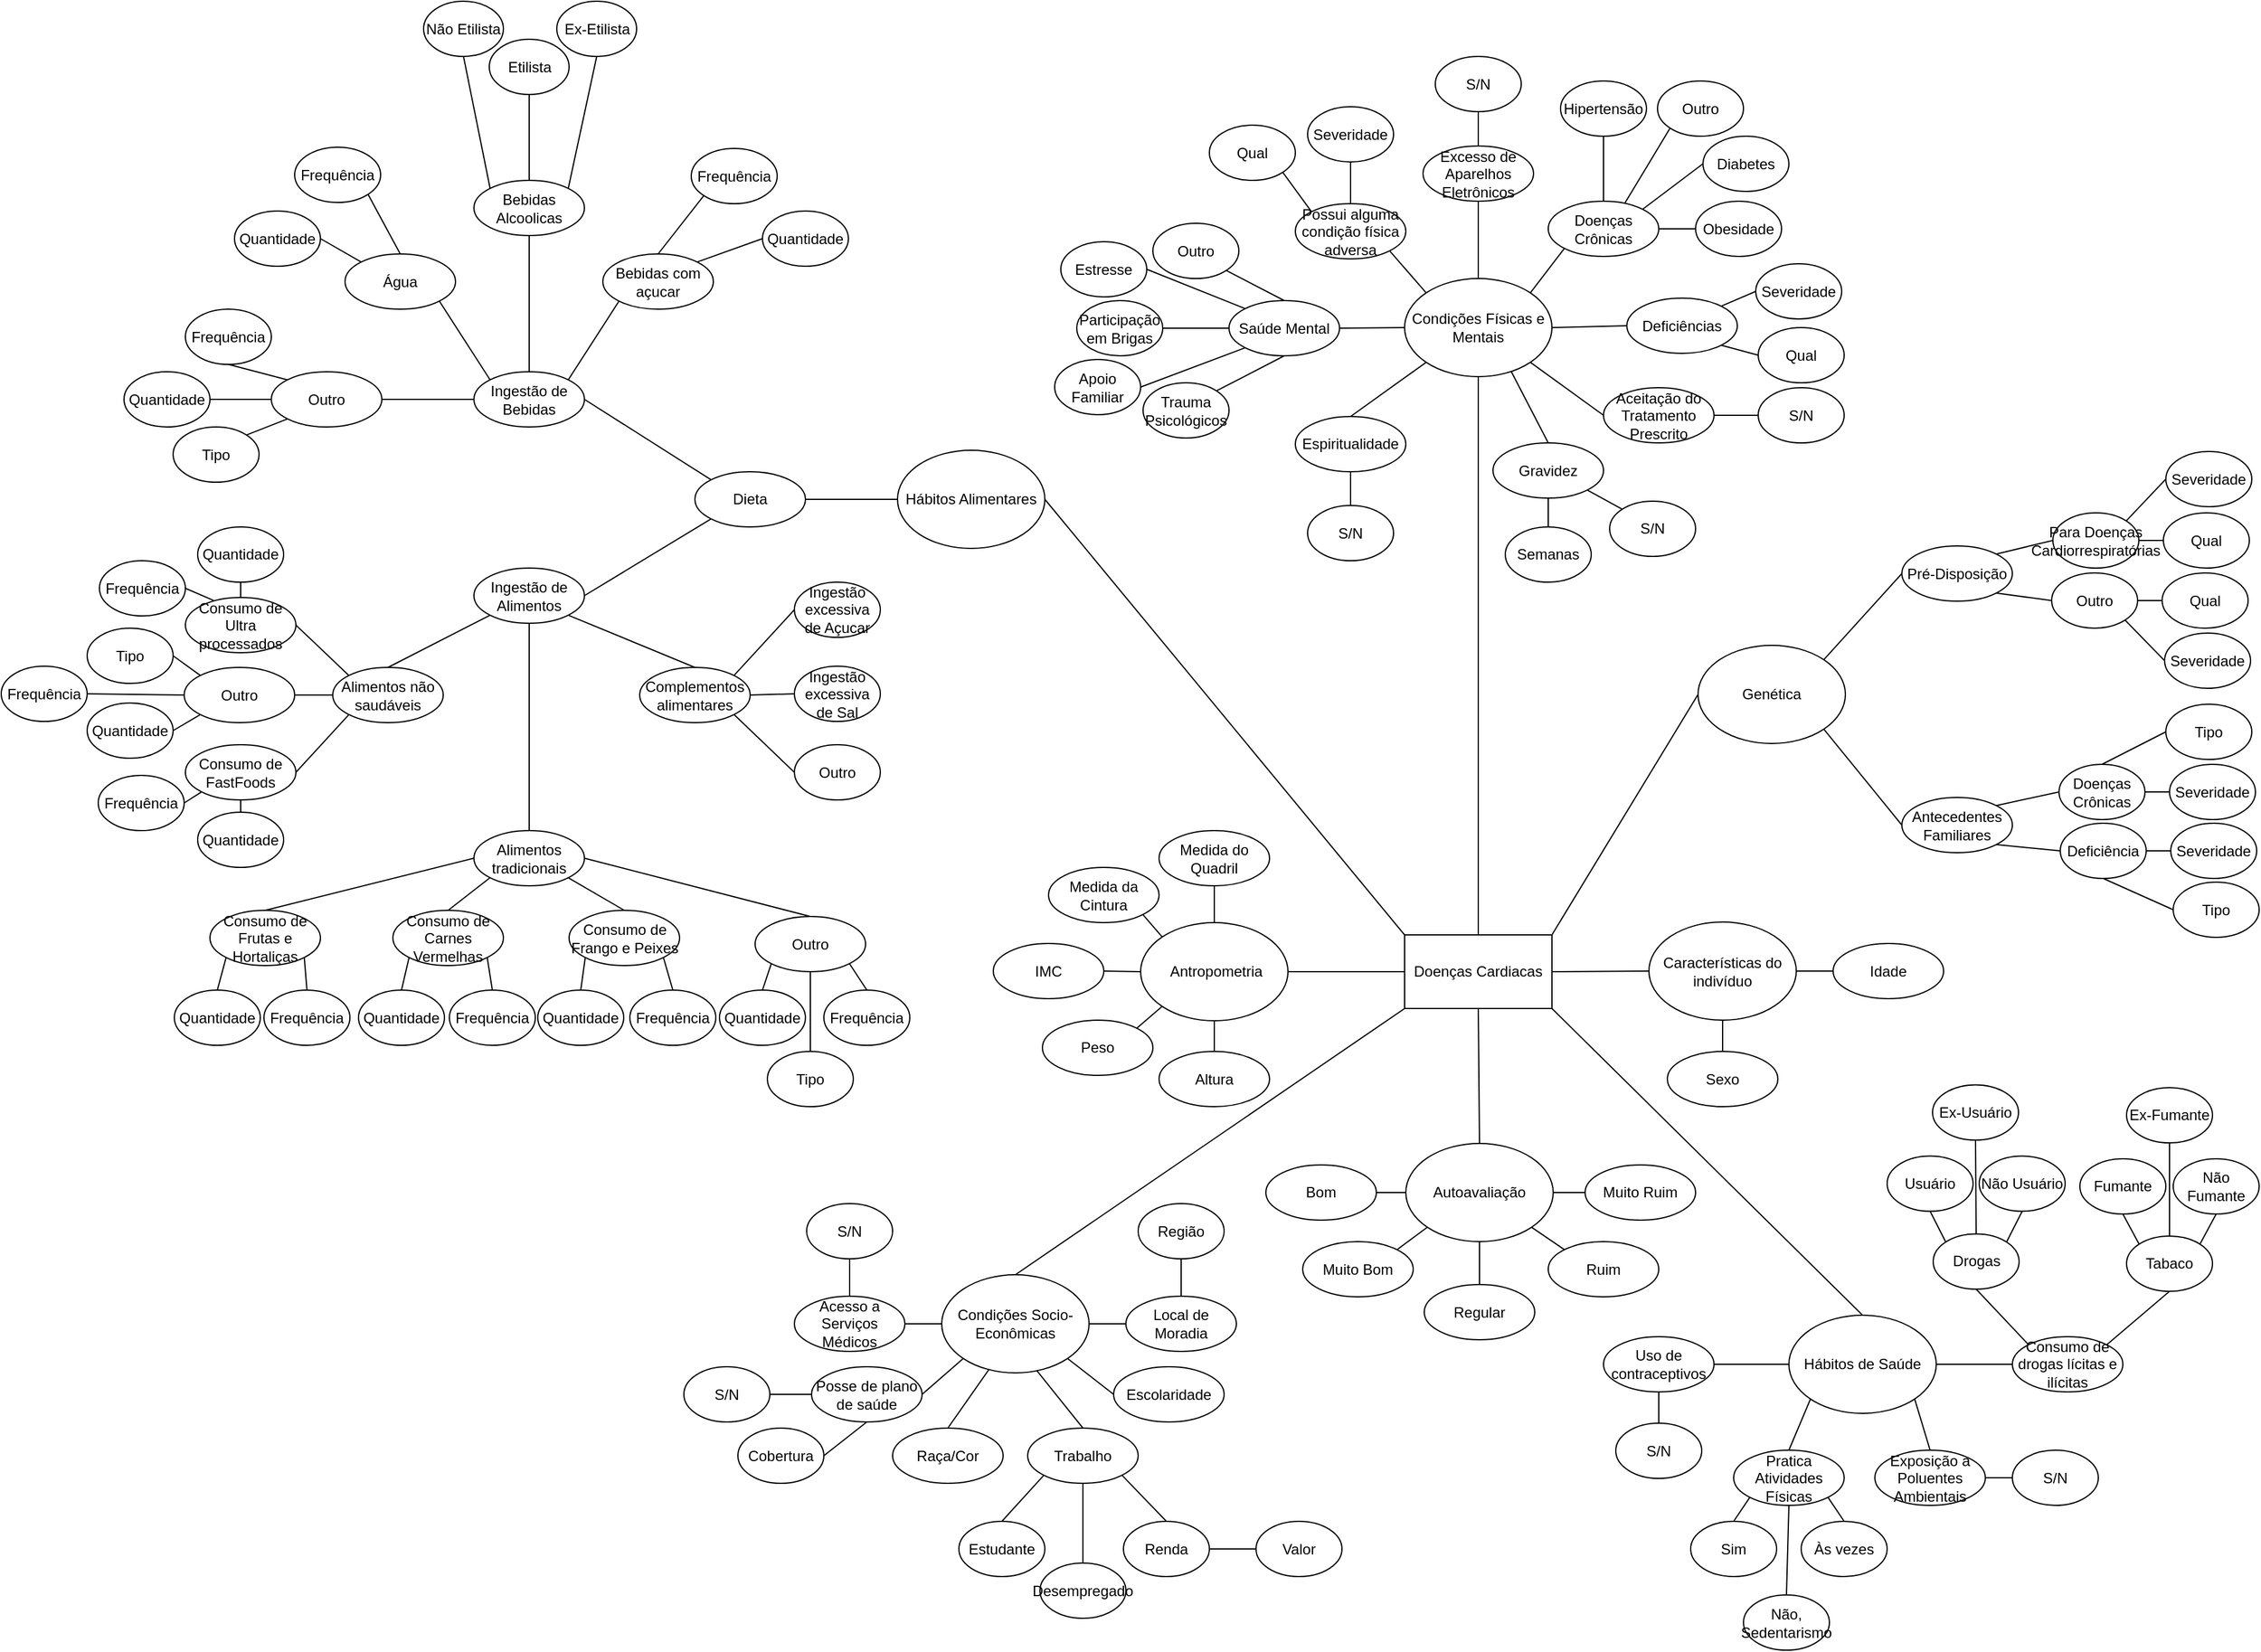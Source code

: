 <mxfile version="26.1.1">
  <diagram name="Página-1" id="K5eOA4L-gDZK-XUdb7QI">
    <mxGraphModel dx="3781" dy="2480" grid="1" gridSize="10" guides="1" tooltips="1" connect="1" arrows="1" fold="1" page="1" pageScale="1" pageWidth="827" pageHeight="1169" math="0" shadow="0">
      <root>
        <mxCell id="0" />
        <mxCell id="1" parent="0" />
        <mxCell id="xORFpnPC-fu5SrFgAWwJ-1" value="Doenças Cardiacas" style="rounded=0;whiteSpace=wrap;html=1;fontStyle=0" parent="1" vertex="1">
          <mxGeometry x="465" y="711" width="120" height="60" as="geometry" />
        </mxCell>
        <mxCell id="xORFpnPC-fu5SrFgAWwJ-2" value="&amp;nbsp;Antropometria" style="ellipse;whiteSpace=wrap;html=1;fontStyle=0" parent="1" vertex="1">
          <mxGeometry x="250" y="701" width="120" height="80" as="geometry" />
        </mxCell>
        <mxCell id="xORFpnPC-fu5SrFgAWwJ-4" value="Sexo" style="ellipse;whiteSpace=wrap;html=1;fontStyle=0" parent="1" vertex="1">
          <mxGeometry x="679" y="806" width="90" height="45" as="geometry" />
        </mxCell>
        <mxCell id="xORFpnPC-fu5SrFgAWwJ-8" value="Idade" style="ellipse;whiteSpace=wrap;html=1;fontStyle=0" parent="1" vertex="1">
          <mxGeometry x="814" y="718" width="90" height="45" as="geometry" />
        </mxCell>
        <mxCell id="xORFpnPC-fu5SrFgAWwJ-9" value="Peso" style="ellipse;whiteSpace=wrap;html=1;fontStyle=0" parent="1" vertex="1">
          <mxGeometry x="170" y="780.5" width="90" height="45" as="geometry" />
        </mxCell>
        <mxCell id="xORFpnPC-fu5SrFgAWwJ-10" value="Altura" style="ellipse;whiteSpace=wrap;html=1;fontStyle=0" parent="1" vertex="1">
          <mxGeometry x="265" y="806" width="90" height="45" as="geometry" />
        </mxCell>
        <mxCell id="xORFpnPC-fu5SrFgAWwJ-12" value="Medida da Cintura" style="ellipse;whiteSpace=wrap;html=1;fontStyle=0" parent="1" vertex="1">
          <mxGeometry x="175" y="656" width="90" height="45" as="geometry" />
        </mxCell>
        <mxCell id="xORFpnPC-fu5SrFgAWwJ-13" value="IMC" style="ellipse;whiteSpace=wrap;html=1;fontStyle=0" parent="1" vertex="1">
          <mxGeometry x="130" y="718" width="90" height="45" as="geometry" />
        </mxCell>
        <mxCell id="xORFpnPC-fu5SrFgAWwJ-17" value="Medida do Quadril" style="ellipse;whiteSpace=wrap;html=1;fontStyle=0" parent="1" vertex="1">
          <mxGeometry x="265" y="626" width="90" height="45" as="geometry" />
        </mxCell>
        <mxCell id="xORFpnPC-fu5SrFgAWwJ-19" value="" style="endArrow=none;html=1;rounded=0;entryX=0;entryY=0.5;entryDx=0;entryDy=0;exitX=1;exitY=0.5;exitDx=0;exitDy=0;fontStyle=0" parent="1" source="xORFpnPC-fu5SrFgAWwJ-2" target="xORFpnPC-fu5SrFgAWwJ-1" edge="1">
          <mxGeometry width="50" height="50" relative="1" as="geometry">
            <mxPoint x="262" y="826" as="sourcePoint" />
            <mxPoint x="312" y="776" as="targetPoint" />
          </mxGeometry>
        </mxCell>
        <mxCell id="xORFpnPC-fu5SrFgAWwJ-23" value="" style="endArrow=none;html=1;rounded=0;entryX=0.5;entryY=0;entryDx=0;entryDy=0;exitX=0.5;exitY=1;exitDx=0;exitDy=0;fontStyle=0" parent="1" source="xORFpnPC-fu5SrFgAWwJ-31" target="xORFpnPC-fu5SrFgAWwJ-4" edge="1">
          <mxGeometry width="50" height="50" relative="1" as="geometry">
            <mxPoint x="54" y="826" as="sourcePoint" />
            <mxPoint x="104" y="776" as="targetPoint" />
          </mxGeometry>
        </mxCell>
        <mxCell id="xORFpnPC-fu5SrFgAWwJ-27" value="Hábitos Alimentares" style="ellipse;whiteSpace=wrap;html=1;fontStyle=0" parent="1" vertex="1">
          <mxGeometry x="52" y="316" width="120" height="80" as="geometry" />
        </mxCell>
        <mxCell id="xORFpnPC-fu5SrFgAWwJ-28" value="" style="endArrow=none;html=1;rounded=0;entryX=1;entryY=0.5;entryDx=0;entryDy=0;exitX=0;exitY=0;exitDx=0;exitDy=0;fontStyle=0" parent="1" source="xORFpnPC-fu5SrFgAWwJ-1" target="xORFpnPC-fu5SrFgAWwJ-27" edge="1">
          <mxGeometry width="50" height="50" relative="1" as="geometry">
            <mxPoint x="402" y="676" as="sourcePoint" />
            <mxPoint x="452" y="626" as="targetPoint" />
          </mxGeometry>
        </mxCell>
        <mxCell id="xORFpnPC-fu5SrFgAWwJ-29" value="Condições Físicas e Mentais" style="ellipse;whiteSpace=wrap;html=1;fontStyle=0" parent="1" vertex="1">
          <mxGeometry x="465" y="176" width="120" height="80" as="geometry" />
        </mxCell>
        <mxCell id="xORFpnPC-fu5SrFgAWwJ-30" value="Genética" style="ellipse;whiteSpace=wrap;html=1;fontStyle=0" parent="1" vertex="1">
          <mxGeometry x="704" y="475" width="120" height="80" as="geometry" />
        </mxCell>
        <mxCell id="xORFpnPC-fu5SrFgAWwJ-31" value="Características do indivíduo" style="ellipse;whiteSpace=wrap;html=1;fontStyle=0" parent="1" vertex="1">
          <mxGeometry x="664" y="700.5" width="120" height="80" as="geometry" />
        </mxCell>
        <mxCell id="xORFpnPC-fu5SrFgAWwJ-32" value="Hábitos de Saúde" style="ellipse;whiteSpace=wrap;html=1;fontStyle=0" parent="1" vertex="1">
          <mxGeometry x="778" y="1021" width="120" height="80" as="geometry" />
        </mxCell>
        <mxCell id="xORFpnPC-fu5SrFgAWwJ-33" value="Condições Socio-Econômicas" style="ellipse;whiteSpace=wrap;html=1;fontStyle=0" parent="1" vertex="1">
          <mxGeometry x="88" y="988" width="120" height="80" as="geometry" />
        </mxCell>
        <mxCell id="xORFpnPC-fu5SrFgAWwJ-34" value="" style="endArrow=none;html=1;rounded=0;entryX=0;entryY=1;entryDx=0;entryDy=0;exitX=0.5;exitY=0;exitDx=0;exitDy=0;fontStyle=0" parent="1" source="xORFpnPC-fu5SrFgAWwJ-33" target="xORFpnPC-fu5SrFgAWwJ-1" edge="1">
          <mxGeometry width="50" height="50" relative="1" as="geometry">
            <mxPoint x="412" y="906" as="sourcePoint" />
            <mxPoint x="462" y="856" as="targetPoint" />
          </mxGeometry>
        </mxCell>
        <mxCell id="xORFpnPC-fu5SrFgAWwJ-35" value="" style="endArrow=none;html=1;rounded=0;entryX=0.5;entryY=1;entryDx=0;entryDy=0;exitX=0.5;exitY=0;exitDx=0;exitDy=0;fontStyle=0" parent="1" source="xORFpnPC-fu5SrFgAWwJ-1" target="xORFpnPC-fu5SrFgAWwJ-29" edge="1">
          <mxGeometry width="50" height="50" relative="1" as="geometry">
            <mxPoint x="562" y="696" as="sourcePoint" />
            <mxPoint x="612" y="646" as="targetPoint" />
          </mxGeometry>
        </mxCell>
        <mxCell id="xORFpnPC-fu5SrFgAWwJ-36" value="" style="endArrow=none;html=1;rounded=0;entryX=1;entryY=1;entryDx=0;entryDy=0;exitX=0.5;exitY=0;exitDx=0;exitDy=0;fontStyle=0" parent="1" source="xORFpnPC-fu5SrFgAWwJ-32" target="xORFpnPC-fu5SrFgAWwJ-1" edge="1">
          <mxGeometry width="50" height="50" relative="1" as="geometry">
            <mxPoint x="752" y="956" as="sourcePoint" />
            <mxPoint x="612" y="1116" as="targetPoint" />
          </mxGeometry>
        </mxCell>
        <mxCell id="xORFpnPC-fu5SrFgAWwJ-37" value="" style="endArrow=none;html=1;rounded=0;entryX=1;entryY=0.5;entryDx=0;entryDy=0;exitX=0;exitY=0.5;exitDx=0;exitDy=0;fontStyle=0" parent="1" source="xORFpnPC-fu5SrFgAWwJ-31" target="xORFpnPC-fu5SrFgAWwJ-1" edge="1">
          <mxGeometry width="50" height="50" relative="1" as="geometry">
            <mxPoint x="622" y="866" as="sourcePoint" />
            <mxPoint x="672" y="816" as="targetPoint" />
          </mxGeometry>
        </mxCell>
        <mxCell id="xORFpnPC-fu5SrFgAWwJ-39" value="" style="endArrow=none;html=1;rounded=0;entryX=1;entryY=0.5;entryDx=0;entryDy=0;exitX=0;exitY=0.5;exitDx=0;exitDy=0;fontStyle=0" parent="1" source="xORFpnPC-fu5SrFgAWwJ-8" target="xORFpnPC-fu5SrFgAWwJ-31" edge="1">
          <mxGeometry width="50" height="50" relative="1" as="geometry">
            <mxPoint x="764" y="818.5" as="sourcePoint" />
            <mxPoint x="814" y="768.5" as="targetPoint" />
          </mxGeometry>
        </mxCell>
        <mxCell id="xORFpnPC-fu5SrFgAWwJ-40" value="" style="endArrow=none;html=1;rounded=0;entryX=0;entryY=0.5;entryDx=0;entryDy=0;exitX=1;exitY=0;exitDx=0;exitDy=0;fontStyle=0" parent="1" source="xORFpnPC-fu5SrFgAWwJ-1" target="xORFpnPC-fu5SrFgAWwJ-30" edge="1">
          <mxGeometry width="50" height="50" relative="1" as="geometry">
            <mxPoint x="582" y="646" as="sourcePoint" />
            <mxPoint x="612" y="676" as="targetPoint" />
          </mxGeometry>
        </mxCell>
        <mxCell id="xORFpnPC-fu5SrFgAWwJ-41" value="Autoavaliação" style="ellipse;whiteSpace=wrap;html=1;fontStyle=0" parent="1" vertex="1">
          <mxGeometry x="466" y="881" width="120" height="80" as="geometry" />
        </mxCell>
        <mxCell id="xORFpnPC-fu5SrFgAWwJ-42" value="" style="endArrow=none;html=1;rounded=0;entryX=0.5;entryY=1;entryDx=0;entryDy=0;exitX=0.5;exitY=0;exitDx=0;exitDy=0;fontStyle=0" parent="1" source="xORFpnPC-fu5SrFgAWwJ-41" target="xORFpnPC-fu5SrFgAWwJ-1" edge="1">
          <mxGeometry width="50" height="50" relative="1" as="geometry">
            <mxPoint x="462" y="1066" as="sourcePoint" />
            <mxPoint x="512" y="1016" as="targetPoint" />
          </mxGeometry>
        </mxCell>
        <mxCell id="xORFpnPC-fu5SrFgAWwJ-46" value="Escolaridade" style="ellipse;whiteSpace=wrap;html=1;fontStyle=0" parent="1" vertex="1">
          <mxGeometry x="228" y="1063" width="90" height="45" as="geometry" />
        </mxCell>
        <mxCell id="xORFpnPC-fu5SrFgAWwJ-50" value="Raça/Cor" style="ellipse;whiteSpace=wrap;html=1;fontStyle=0" parent="1" vertex="1">
          <mxGeometry x="48" y="1113" width="90" height="45" as="geometry" />
        </mxCell>
        <mxCell id="xORFpnPC-fu5SrFgAWwJ-51" value="Posse de plano de saúde" style="ellipse;whiteSpace=wrap;html=1;fontStyle=0" parent="1" vertex="1">
          <mxGeometry x="-18" y="1063" width="90" height="45" as="geometry" />
        </mxCell>
        <mxCell id="xORFpnPC-fu5SrFgAWwJ-52" value="Trabalho" style="ellipse;whiteSpace=wrap;html=1;fontStyle=0" parent="1" vertex="1">
          <mxGeometry x="158" y="1113" width="90" height="45" as="geometry" />
        </mxCell>
        <mxCell id="xORFpnPC-fu5SrFgAWwJ-53" value="Local de Moradia" style="ellipse;whiteSpace=wrap;html=1;fontStyle=0" parent="1" vertex="1">
          <mxGeometry x="238" y="1005.5" width="90" height="45" as="geometry" />
        </mxCell>
        <mxCell id="xORFpnPC-fu5SrFgAWwJ-54" value="Acesso a Serviços Médicos" style="ellipse;whiteSpace=wrap;html=1;fontStyle=0" parent="1" vertex="1">
          <mxGeometry x="-32" y="1005.5" width="90" height="45" as="geometry" />
        </mxCell>
        <mxCell id="xORFpnPC-fu5SrFgAWwJ-60" value="Consumo de drogas lícitas e ilícitas" style="ellipse;whiteSpace=wrap;html=1;fontStyle=0" parent="1" vertex="1">
          <mxGeometry x="960" y="1038.5" width="90" height="45" as="geometry" />
        </mxCell>
        <mxCell id="xORFpnPC-fu5SrFgAWwJ-65" value="Pratica Atividades Físicas" style="ellipse;whiteSpace=wrap;html=1;fontStyle=0" parent="1" vertex="1">
          <mxGeometry x="733" y="1131" width="90" height="45" as="geometry" />
        </mxCell>
        <mxCell id="xORFpnPC-fu5SrFgAWwJ-74" value="Uso de contraceptivos" style="ellipse;whiteSpace=wrap;html=1;fontStyle=0" parent="1" vertex="1">
          <mxGeometry x="627" y="1038.5" width="90" height="45" as="geometry" />
        </mxCell>
        <mxCell id="xORFpnPC-fu5SrFgAWwJ-75" value="Dieta" style="ellipse;whiteSpace=wrap;html=1;fontStyle=0" parent="1" vertex="1">
          <mxGeometry x="-113" y="333.5" width="90" height="45" as="geometry" />
        </mxCell>
        <mxCell id="xORFpnPC-fu5SrFgAWwJ-79" value="Ingestão de Alimentos" style="ellipse;whiteSpace=wrap;html=1;fontStyle=0" parent="1" vertex="1">
          <mxGeometry x="-293" y="412" width="90" height="45" as="geometry" />
        </mxCell>
        <mxCell id="xORFpnPC-fu5SrFgAWwJ-82" value="Ingestão de Bebidas" style="ellipse;whiteSpace=wrap;html=1;fontStyle=0" parent="1" vertex="1">
          <mxGeometry x="-293" y="252" width="90" height="45" as="geometry" />
        </mxCell>
        <mxCell id="xORFpnPC-fu5SrFgAWwJ-83" value="Saúde Mental" style="ellipse;whiteSpace=wrap;html=1;fontStyle=0" parent="1" vertex="1">
          <mxGeometry x="322" y="194" width="90" height="45" as="geometry" />
        </mxCell>
        <mxCell id="xORFpnPC-fu5SrFgAWwJ-85" value="Deficiências" style="ellipse;whiteSpace=wrap;html=1;fontStyle=0" parent="1" vertex="1">
          <mxGeometry x="646" y="192" width="90" height="45" as="geometry" />
        </mxCell>
        <mxCell id="xORFpnPC-fu5SrFgAWwJ-86" value="Aceitação do Tratamento Prescrito" style="ellipse;whiteSpace=wrap;html=1;fontStyle=0" parent="1" vertex="1">
          <mxGeometry x="627" y="265" width="90" height="45" as="geometry" />
        </mxCell>
        <mxCell id="xORFpnPC-fu5SrFgAWwJ-87" value="Excesso de Aparelhos Eletrônicos" style="ellipse;whiteSpace=wrap;html=1;fontStyle=0" parent="1" vertex="1">
          <mxGeometry x="480" y="68" width="90" height="45" as="geometry" />
        </mxCell>
        <mxCell id="xORFpnPC-fu5SrFgAWwJ-88" value="Gravidez" style="ellipse;whiteSpace=wrap;html=1;fontStyle=0" parent="1" vertex="1">
          <mxGeometry x="537" y="310" width="90" height="45" as="geometry" />
        </mxCell>
        <mxCell id="xORFpnPC-fu5SrFgAWwJ-89" value="Antecedentes Familiares " style="ellipse;whiteSpace=wrap;html=1;fontStyle=0" parent="1" vertex="1">
          <mxGeometry x="870" y="599" width="90" height="45" as="geometry" />
        </mxCell>
        <mxCell id="xORFpnPC-fu5SrFgAWwJ-91" value="Doenças Crônicas" style="ellipse;whiteSpace=wrap;html=1;fontStyle=0" parent="1" vertex="1">
          <mxGeometry x="582" y="113" width="90" height="45" as="geometry" />
        </mxCell>
        <mxCell id="xORFpnPC-fu5SrFgAWwJ-100" value="Consumo de FastFoods" style="ellipse;whiteSpace=wrap;html=1;fontStyle=0" parent="1" vertex="1">
          <mxGeometry x="-528" y="556" width="90" height="45" as="geometry" />
        </mxCell>
        <mxCell id="xORFpnPC-fu5SrFgAWwJ-106" value="Consumo de Frutas e Hortaliças" style="ellipse;whiteSpace=wrap;html=1;fontStyle=0" parent="1" vertex="1">
          <mxGeometry x="-508" y="691" width="90" height="45" as="geometry" />
        </mxCell>
        <mxCell id="xORFpnPC-fu5SrFgAWwJ-111" value="Bom" style="ellipse;whiteSpace=wrap;html=1;fontStyle=0" parent="1" vertex="1">
          <mxGeometry x="352" y="898.5" width="90" height="45" as="geometry" />
        </mxCell>
        <mxCell id="xORFpnPC-fu5SrFgAWwJ-112" value="Muito Bom" style="ellipse;whiteSpace=wrap;html=1;fontStyle=0" parent="1" vertex="1">
          <mxGeometry x="382" y="961" width="90" height="45" as="geometry" />
        </mxCell>
        <mxCell id="xORFpnPC-fu5SrFgAWwJ-113" value="Regular" style="ellipse;whiteSpace=wrap;html=1;fontStyle=0" parent="1" vertex="1">
          <mxGeometry x="481" y="996" width="90" height="45" as="geometry" />
        </mxCell>
        <mxCell id="xORFpnPC-fu5SrFgAWwJ-114" value="Ruim" style="ellipse;whiteSpace=wrap;html=1;fontStyle=0" parent="1" vertex="1">
          <mxGeometry x="582" y="961" width="90" height="45" as="geometry" />
        </mxCell>
        <mxCell id="xORFpnPC-fu5SrFgAWwJ-115" value="Muito Ruim" style="ellipse;whiteSpace=wrap;html=1;fontStyle=0" parent="1" vertex="1">
          <mxGeometry x="612" y="898.5" width="90" height="45" as="geometry" />
        </mxCell>
        <mxCell id="xORFpnPC-fu5SrFgAWwJ-122" value="Consumo de Ultra processados" style="ellipse;whiteSpace=wrap;html=1;fontStyle=0" parent="1" vertex="1">
          <mxGeometry x="-528" y="436" width="90" height="45" as="geometry" />
        </mxCell>
        <mxCell id="xORFpnPC-fu5SrFgAWwJ-125" value="Pré-Disposição" style="ellipse;whiteSpace=wrap;html=1;fontStyle=0" parent="1" vertex="1">
          <mxGeometry x="870" y="394" width="90" height="45" as="geometry" />
        </mxCell>
        <mxCell id="xORFpnPC-fu5SrFgAWwJ-129" value="Bebidas com açucar" style="ellipse;whiteSpace=wrap;html=1;fontStyle=0" parent="1" vertex="1">
          <mxGeometry x="-188" y="156" width="90" height="45" as="geometry" />
        </mxCell>
        <mxCell id="xORFpnPC-fu5SrFgAWwJ-130" value="Consumo de Frango e Peixes" style="ellipse;whiteSpace=wrap;html=1;fontStyle=0" parent="1" vertex="1">
          <mxGeometry x="-215.5" y="691" width="90" height="45" as="geometry" />
        </mxCell>
        <mxCell id="xORFpnPC-fu5SrFgAWwJ-131" value="Consumo de Carnes Vermelhas" style="ellipse;whiteSpace=wrap;html=1;fontStyle=0" parent="1" vertex="1">
          <mxGeometry x="-359" y="691" width="90" height="45" as="geometry" />
        </mxCell>
        <mxCell id="xORFpnPC-fu5SrFgAWwJ-132" value="Bebidas Alcoolicas" style="ellipse;whiteSpace=wrap;html=1;fontStyle=0" parent="1" vertex="1">
          <mxGeometry x="-293" y="96" width="90" height="45" as="geometry" />
        </mxCell>
        <mxCell id="xORFpnPC-fu5SrFgAWwJ-133" value="Ex-Etilista" style="ellipse;whiteSpace=wrap;html=1;fontStyle=0" parent="1" vertex="1">
          <mxGeometry x="-225.5" y="-50" width="65" height="45" as="geometry" />
        </mxCell>
        <mxCell id="xORFpnPC-fu5SrFgAWwJ-134" value="Não Etilista" style="ellipse;whiteSpace=wrap;html=1;fontStyle=0" parent="1" vertex="1">
          <mxGeometry x="-334" y="-50" width="65" height="45" as="geometry" />
        </mxCell>
        <mxCell id="xORFpnPC-fu5SrFgAWwJ-137" value="&lt;span class=&quot;notion-enable-hover&quot; data-token-index=&quot;0&quot; style=&quot;&quot;&gt;Exposição a Poluentes Ambientais&lt;/span&gt;" style="ellipse;whiteSpace=wrap;html=1;fontStyle=0" parent="1" vertex="1">
          <mxGeometry x="848" y="1131" width="90" height="45" as="geometry" />
        </mxCell>
        <mxCell id="xORFpnPC-fu5SrFgAWwJ-146" value="Espiritualidade" style="ellipse;whiteSpace=wrap;html=1;fontStyle=0" parent="1" vertex="1">
          <mxGeometry x="376" y="288.5" width="90" height="45" as="geometry" />
        </mxCell>
        <mxCell id="xORFpnPC-fu5SrFgAWwJ-160" value="Etilista" style="ellipse;whiteSpace=wrap;html=1;fontStyle=0" parent="1" vertex="1">
          <mxGeometry x="-280.5" y="-19" width="65" height="45" as="geometry" />
        </mxCell>
        <mxCell id="xORFpnPC-fu5SrFgAWwJ-161" value="" style="endArrow=none;html=1;rounded=0;entryX=0.5;entryY=1;entryDx=0;entryDy=0;exitX=0.5;exitY=0;exitDx=0;exitDy=0;" parent="1" source="xORFpnPC-fu5SrFgAWwJ-2" target="xORFpnPC-fu5SrFgAWwJ-17" edge="1">
          <mxGeometry width="50" height="50" relative="1" as="geometry">
            <mxPoint x="300" y="746" as="sourcePoint" />
            <mxPoint x="350" y="696" as="targetPoint" />
          </mxGeometry>
        </mxCell>
        <mxCell id="xORFpnPC-fu5SrFgAWwJ-162" value="" style="endArrow=none;html=1;rounded=0;entryX=0.5;entryY=0;entryDx=0;entryDy=0;exitX=0.5;exitY=1;exitDx=0;exitDy=0;" parent="1" source="xORFpnPC-fu5SrFgAWwJ-2" target="xORFpnPC-fu5SrFgAWwJ-10" edge="1">
          <mxGeometry width="50" height="50" relative="1" as="geometry">
            <mxPoint x="310" y="786" as="sourcePoint" />
            <mxPoint x="350" y="696" as="targetPoint" />
          </mxGeometry>
        </mxCell>
        <mxCell id="xORFpnPC-fu5SrFgAWwJ-163" value="" style="endArrow=none;html=1;rounded=0;exitX=1;exitY=0;exitDx=0;exitDy=0;entryX=0;entryY=1;entryDx=0;entryDy=0;" parent="1" source="xORFpnPC-fu5SrFgAWwJ-9" target="xORFpnPC-fu5SrFgAWwJ-2" edge="1">
          <mxGeometry width="50" height="50" relative="1" as="geometry">
            <mxPoint x="300" y="796" as="sourcePoint" />
            <mxPoint x="350" y="746" as="targetPoint" />
          </mxGeometry>
        </mxCell>
        <mxCell id="xORFpnPC-fu5SrFgAWwJ-164" value="" style="endArrow=none;html=1;rounded=0;entryX=1;entryY=1;entryDx=0;entryDy=0;exitX=0;exitY=0;exitDx=0;exitDy=0;" parent="1" source="xORFpnPC-fu5SrFgAWwJ-2" target="xORFpnPC-fu5SrFgAWwJ-12" edge="1">
          <mxGeometry width="50" height="50" relative="1" as="geometry">
            <mxPoint x="300" y="796" as="sourcePoint" />
            <mxPoint x="350" y="746" as="targetPoint" />
          </mxGeometry>
        </mxCell>
        <mxCell id="xORFpnPC-fu5SrFgAWwJ-165" value="" style="endArrow=none;html=1;rounded=0;exitX=1;exitY=0.5;exitDx=0;exitDy=0;entryX=0;entryY=0.5;entryDx=0;entryDy=0;" parent="1" source="xORFpnPC-fu5SrFgAWwJ-13" target="xORFpnPC-fu5SrFgAWwJ-2" edge="1">
          <mxGeometry width="50" height="50" relative="1" as="geometry">
            <mxPoint x="300" y="796" as="sourcePoint" />
            <mxPoint x="350" y="746" as="targetPoint" />
          </mxGeometry>
        </mxCell>
        <mxCell id="PxvKYDBfWrlnJJbrTDXg-1" value="" style="endArrow=none;html=1;rounded=0;entryX=0.5;entryY=1;entryDx=0;entryDy=0;exitX=0.5;exitY=0;exitDx=0;exitDy=0;" edge="1" parent="1" source="xORFpnPC-fu5SrFgAWwJ-113" target="xORFpnPC-fu5SrFgAWwJ-41">
          <mxGeometry width="50" height="50" relative="1" as="geometry">
            <mxPoint x="542" y="1011" as="sourcePoint" />
            <mxPoint x="592" y="961" as="targetPoint" />
          </mxGeometry>
        </mxCell>
        <mxCell id="PxvKYDBfWrlnJJbrTDXg-2" value="" style="endArrow=none;html=1;rounded=0;entryX=1;entryY=1;entryDx=0;entryDy=0;exitX=0;exitY=0;exitDx=0;exitDy=0;" edge="1" parent="1" source="xORFpnPC-fu5SrFgAWwJ-114" target="xORFpnPC-fu5SrFgAWwJ-41">
          <mxGeometry width="50" height="50" relative="1" as="geometry">
            <mxPoint x="542" y="1086" as="sourcePoint" />
            <mxPoint x="592" y="1036" as="targetPoint" />
          </mxGeometry>
        </mxCell>
        <mxCell id="PxvKYDBfWrlnJJbrTDXg-3" value="" style="endArrow=none;html=1;rounded=0;entryX=1;entryY=0.5;entryDx=0;entryDy=0;exitX=0;exitY=0.5;exitDx=0;exitDy=0;" edge="1" parent="1" source="xORFpnPC-fu5SrFgAWwJ-115" target="xORFpnPC-fu5SrFgAWwJ-41">
          <mxGeometry width="50" height="50" relative="1" as="geometry">
            <mxPoint x="542" y="1086" as="sourcePoint" />
            <mxPoint x="592" y="1036" as="targetPoint" />
          </mxGeometry>
        </mxCell>
        <mxCell id="PxvKYDBfWrlnJJbrTDXg-4" value="" style="endArrow=none;html=1;rounded=0;entryX=0;entryY=1;entryDx=0;entryDy=0;exitX=1;exitY=0;exitDx=0;exitDy=0;" edge="1" parent="1" source="xORFpnPC-fu5SrFgAWwJ-112" target="xORFpnPC-fu5SrFgAWwJ-41">
          <mxGeometry width="50" height="50" relative="1" as="geometry">
            <mxPoint x="542" y="1011" as="sourcePoint" />
            <mxPoint x="592" y="961" as="targetPoint" />
          </mxGeometry>
        </mxCell>
        <mxCell id="PxvKYDBfWrlnJJbrTDXg-5" value="" style="endArrow=none;html=1;rounded=0;exitX=1;exitY=0.5;exitDx=0;exitDy=0;entryX=0;entryY=0.5;entryDx=0;entryDy=0;" edge="1" parent="1" source="xORFpnPC-fu5SrFgAWwJ-111" target="xORFpnPC-fu5SrFgAWwJ-41">
          <mxGeometry width="50" height="50" relative="1" as="geometry">
            <mxPoint x="542" y="1011" as="sourcePoint" />
            <mxPoint x="452" y="931" as="targetPoint" />
          </mxGeometry>
        </mxCell>
        <mxCell id="PxvKYDBfWrlnJJbrTDXg-6" value="" style="endArrow=none;html=1;rounded=0;entryX=0;entryY=0.5;entryDx=0;entryDy=0;exitX=1;exitY=0.5;exitDx=0;exitDy=0;" edge="1" parent="1" source="xORFpnPC-fu5SrFgAWwJ-75" target="xORFpnPC-fu5SrFgAWwJ-27">
          <mxGeometry width="50" height="50" relative="1" as="geometry">
            <mxPoint x="12" y="466" as="sourcePoint" />
            <mxPoint x="62" y="416" as="targetPoint" />
          </mxGeometry>
        </mxCell>
        <mxCell id="PxvKYDBfWrlnJJbrTDXg-7" value="" style="endArrow=none;html=1;rounded=0;entryX=1;entryY=0.5;entryDx=0;entryDy=0;exitX=0;exitY=0;exitDx=0;exitDy=0;" edge="1" parent="1" source="xORFpnPC-fu5SrFgAWwJ-75" target="xORFpnPC-fu5SrFgAWwJ-82">
          <mxGeometry width="50" height="50" relative="1" as="geometry">
            <mxPoint x="-198" y="356" as="sourcePoint" />
            <mxPoint x="-148" y="306" as="targetPoint" />
          </mxGeometry>
        </mxCell>
        <mxCell id="PxvKYDBfWrlnJJbrTDXg-8" value="" style="endArrow=none;html=1;rounded=0;exitX=1;exitY=0.5;exitDx=0;exitDy=0;entryX=0;entryY=1;entryDx=0;entryDy=0;" edge="1" parent="1" source="xORFpnPC-fu5SrFgAWwJ-79" target="xORFpnPC-fu5SrFgAWwJ-75">
          <mxGeometry width="50" height="50" relative="1" as="geometry">
            <mxPoint x="-188" y="386" as="sourcePoint" />
            <mxPoint x="-138" y="336" as="targetPoint" />
          </mxGeometry>
        </mxCell>
        <mxCell id="PxvKYDBfWrlnJJbrTDXg-9" value="Outro" style="ellipse;whiteSpace=wrap;html=1;fontStyle=0" vertex="1" parent="1">
          <mxGeometry x="-458" y="252" width="90" height="45" as="geometry" />
        </mxCell>
        <mxCell id="PxvKYDBfWrlnJJbrTDXg-10" value="" style="endArrow=none;html=1;rounded=0;entryX=0.5;entryY=1;entryDx=0;entryDy=0;exitX=0.5;exitY=0;exitDx=0;exitDy=0;" edge="1" parent="1" source="xORFpnPC-fu5SrFgAWwJ-82" target="xORFpnPC-fu5SrFgAWwJ-132">
          <mxGeometry width="50" height="50" relative="1" as="geometry">
            <mxPoint x="-238" y="266" as="sourcePoint" />
            <mxPoint x="-188" y="216" as="targetPoint" />
          </mxGeometry>
        </mxCell>
        <mxCell id="PxvKYDBfWrlnJJbrTDXg-11" value="Água" style="ellipse;whiteSpace=wrap;html=1;fontStyle=0" vertex="1" parent="1">
          <mxGeometry x="-398" y="156" width="90" height="45" as="geometry" />
        </mxCell>
        <mxCell id="PxvKYDBfWrlnJJbrTDXg-12" value="" style="endArrow=none;html=1;rounded=0;entryX=1;entryY=1;entryDx=0;entryDy=0;exitX=0;exitY=0;exitDx=0;exitDy=0;" edge="1" parent="1" source="xORFpnPC-fu5SrFgAWwJ-82" target="PxvKYDBfWrlnJJbrTDXg-11">
          <mxGeometry width="50" height="50" relative="1" as="geometry">
            <mxPoint x="-238" y="236" as="sourcePoint" />
            <mxPoint x="-188" y="186" as="targetPoint" />
          </mxGeometry>
        </mxCell>
        <mxCell id="PxvKYDBfWrlnJJbrTDXg-13" value="" style="endArrow=none;html=1;rounded=0;entryX=0;entryY=1;entryDx=0;entryDy=0;exitX=1;exitY=0;exitDx=0;exitDy=0;" edge="1" parent="1" source="xORFpnPC-fu5SrFgAWwJ-82" target="xORFpnPC-fu5SrFgAWwJ-129">
          <mxGeometry width="50" height="50" relative="1" as="geometry">
            <mxPoint x="-238" y="236" as="sourcePoint" />
            <mxPoint x="-188" y="186" as="targetPoint" />
          </mxGeometry>
        </mxCell>
        <mxCell id="PxvKYDBfWrlnJJbrTDXg-14" value="" style="endArrow=none;html=1;rounded=0;exitX=1;exitY=0.5;exitDx=0;exitDy=0;entryX=0;entryY=0.5;entryDx=0;entryDy=0;" edge="1" parent="1" source="PxvKYDBfWrlnJJbrTDXg-9" target="xORFpnPC-fu5SrFgAWwJ-82">
          <mxGeometry width="50" height="50" relative="1" as="geometry">
            <mxPoint x="-238" y="236" as="sourcePoint" />
            <mxPoint x="-188" y="186" as="targetPoint" />
          </mxGeometry>
        </mxCell>
        <mxCell id="PxvKYDBfWrlnJJbrTDXg-15" value="" style="endArrow=none;html=1;rounded=0;entryX=0.5;entryY=1;entryDx=0;entryDy=0;exitX=0.5;exitY=0;exitDx=0;exitDy=0;" edge="1" parent="1" source="xORFpnPC-fu5SrFgAWwJ-132" target="xORFpnPC-fu5SrFgAWwJ-160">
          <mxGeometry width="50" height="50" relative="1" as="geometry">
            <mxPoint x="-208" y="66" as="sourcePoint" />
            <mxPoint x="-168" y="146" as="targetPoint" />
          </mxGeometry>
        </mxCell>
        <mxCell id="PxvKYDBfWrlnJJbrTDXg-16" value="" style="endArrow=none;html=1;rounded=0;entryX=0.5;entryY=1;entryDx=0;entryDy=0;exitX=0;exitY=0;exitDx=0;exitDy=0;" edge="1" parent="1" source="xORFpnPC-fu5SrFgAWwJ-132" target="xORFpnPC-fu5SrFgAWwJ-134">
          <mxGeometry width="50" height="50" relative="1" as="geometry">
            <mxPoint x="-218" y="196" as="sourcePoint" />
            <mxPoint x="-168" y="146" as="targetPoint" />
          </mxGeometry>
        </mxCell>
        <mxCell id="PxvKYDBfWrlnJJbrTDXg-17" value="" style="endArrow=none;html=1;rounded=0;entryX=0.5;entryY=1;entryDx=0;entryDy=0;exitX=1;exitY=0;exitDx=0;exitDy=0;" edge="1" parent="1" source="xORFpnPC-fu5SrFgAWwJ-132" target="xORFpnPC-fu5SrFgAWwJ-133">
          <mxGeometry width="50" height="50" relative="1" as="geometry">
            <mxPoint x="-218" y="196" as="sourcePoint" />
            <mxPoint x="-168" y="146" as="targetPoint" />
          </mxGeometry>
        </mxCell>
        <mxCell id="PxvKYDBfWrlnJJbrTDXg-20" value="" style="endArrow=none;html=1;rounded=0;entryX=1;entryY=1;entryDx=0;entryDy=0;exitX=0.5;exitY=0;exitDx=0;exitDy=0;" edge="1" parent="1" source="PxvKYDBfWrlnJJbrTDXg-11" target="PxvKYDBfWrlnJJbrTDXg-58">
          <mxGeometry width="50" height="50" relative="1" as="geometry">
            <mxPoint x="-228" y="216" as="sourcePoint" />
            <mxPoint x="-383" y="111" as="targetPoint" />
          </mxGeometry>
        </mxCell>
        <mxCell id="PxvKYDBfWrlnJJbrTDXg-21" value="" style="endArrow=none;html=1;rounded=0;entryX=1;entryY=0.5;entryDx=0;entryDy=0;exitX=0;exitY=0;exitDx=0;exitDy=0;" edge="1" parent="1" source="PxvKYDBfWrlnJJbrTDXg-11" target="PxvKYDBfWrlnJJbrTDXg-59">
          <mxGeometry width="50" height="50" relative="1" as="geometry">
            <mxPoint x="-228" y="216" as="sourcePoint" />
            <mxPoint x="-430.854" y="144.245" as="targetPoint" />
          </mxGeometry>
        </mxCell>
        <mxCell id="PxvKYDBfWrlnJJbrTDXg-24" value="" style="endArrow=none;html=1;rounded=0;entryX=0;entryY=1;entryDx=0;entryDy=0;exitX=0.5;exitY=0;exitDx=0;exitDy=0;" edge="1" parent="1" source="xORFpnPC-fu5SrFgAWwJ-129" target="PxvKYDBfWrlnJJbrTDXg-60">
          <mxGeometry width="50" height="50" relative="1" as="geometry">
            <mxPoint x="-228" y="186" as="sourcePoint" />
            <mxPoint x="-103" y="111" as="targetPoint" />
          </mxGeometry>
        </mxCell>
        <mxCell id="PxvKYDBfWrlnJJbrTDXg-25" value="" style="endArrow=none;html=1;rounded=0;entryX=0;entryY=0.5;entryDx=0;entryDy=0;exitX=1;exitY=0;exitDx=0;exitDy=0;" edge="1" parent="1" source="xORFpnPC-fu5SrFgAWwJ-129" target="PxvKYDBfWrlnJJbrTDXg-61">
          <mxGeometry width="50" height="50" relative="1" as="geometry">
            <mxPoint x="-68" y="206" as="sourcePoint" />
            <mxPoint x="-55.146" y="144.245" as="targetPoint" />
          </mxGeometry>
        </mxCell>
        <mxCell id="PxvKYDBfWrlnJJbrTDXg-27" value="Frequência" style="ellipse;whiteSpace=wrap;html=1;fontStyle=0" vertex="1" parent="1">
          <mxGeometry x="-528" y="201" width="70" height="45" as="geometry" />
        </mxCell>
        <mxCell id="PxvKYDBfWrlnJJbrTDXg-31" value="" style="endArrow=none;html=1;rounded=0;entryX=0;entryY=0.5;entryDx=0;entryDy=0;exitX=1;exitY=0.5;exitDx=0;exitDy=0;" edge="1" parent="1" source="PxvKYDBfWrlnJJbrTDXg-56" target="PxvKYDBfWrlnJJbrTDXg-9">
          <mxGeometry width="50" height="50" relative="1" as="geometry">
            <mxPoint x="-498" y="286" as="sourcePoint" />
            <mxPoint x="-178" y="246" as="targetPoint" />
          </mxGeometry>
        </mxCell>
        <mxCell id="PxvKYDBfWrlnJJbrTDXg-33" value="" style="endArrow=none;html=1;rounded=0;entryX=0.5;entryY=1;entryDx=0;entryDy=0;exitX=0;exitY=0;exitDx=0;exitDy=0;" edge="1" parent="1" source="PxvKYDBfWrlnJJbrTDXg-9" target="PxvKYDBfWrlnJJbrTDXg-27">
          <mxGeometry width="50" height="50" relative="1" as="geometry">
            <mxPoint x="-228" y="296" as="sourcePoint" />
            <mxPoint x="-178" y="246" as="targetPoint" />
          </mxGeometry>
        </mxCell>
        <mxCell id="PxvKYDBfWrlnJJbrTDXg-34" value="" style="endArrow=none;html=1;rounded=0;exitX=1;exitY=0;exitDx=0;exitDy=0;entryX=0;entryY=1;entryDx=0;entryDy=0;" edge="1" parent="1" source="PxvKYDBfWrlnJJbrTDXg-57" target="PxvKYDBfWrlnJJbrTDXg-9">
          <mxGeometry width="50" height="50" relative="1" as="geometry">
            <mxPoint x="-483" y="301" as="sourcePoint" />
            <mxPoint x="-178" y="246" as="targetPoint" />
          </mxGeometry>
        </mxCell>
        <mxCell id="PxvKYDBfWrlnJJbrTDXg-35" value="Alimentos não saudáveis" style="ellipse;whiteSpace=wrap;html=1;fontStyle=0" vertex="1" parent="1">
          <mxGeometry x="-408" y="493" width="90" height="45" as="geometry" />
        </mxCell>
        <mxCell id="PxvKYDBfWrlnJJbrTDXg-37" value="Alimentos tradicionais" style="ellipse;whiteSpace=wrap;html=1;fontStyle=0" vertex="1" parent="1">
          <mxGeometry x="-293" y="626" width="90" height="45" as="geometry" />
        </mxCell>
        <mxCell id="PxvKYDBfWrlnJJbrTDXg-38" value="Complementos alimentares" style="ellipse;whiteSpace=wrap;html=1;fontStyle=0" vertex="1" parent="1">
          <mxGeometry x="-158" y="493" width="90" height="45" as="geometry" />
        </mxCell>
        <mxCell id="PxvKYDBfWrlnJJbrTDXg-39" value="Outro" style="ellipse;whiteSpace=wrap;html=1;fontStyle=0" vertex="1" parent="1">
          <mxGeometry x="-64" y="696" width="90" height="45" as="geometry" />
        </mxCell>
        <mxCell id="PxvKYDBfWrlnJJbrTDXg-40" value="Outro" style="ellipse;whiteSpace=wrap;html=1;fontStyle=0" vertex="1" parent="1">
          <mxGeometry x="-529" y="493" width="90" height="45" as="geometry" />
        </mxCell>
        <mxCell id="PxvKYDBfWrlnJJbrTDXg-42" value="" style="endArrow=none;html=1;rounded=0;entryX=0.5;entryY=1;entryDx=0;entryDy=0;exitX=0.5;exitY=0;exitDx=0;exitDy=0;" edge="1" parent="1" source="PxvKYDBfWrlnJJbrTDXg-37" target="xORFpnPC-fu5SrFgAWwJ-79">
          <mxGeometry width="50" height="50" relative="1" as="geometry">
            <mxPoint x="-348" y="586" as="sourcePoint" />
            <mxPoint x="-298" y="536" as="targetPoint" />
          </mxGeometry>
        </mxCell>
        <mxCell id="PxvKYDBfWrlnJJbrTDXg-43" value="" style="endArrow=none;html=1;rounded=0;entryX=0;entryY=1;entryDx=0;entryDy=0;exitX=0.5;exitY=0;exitDx=0;exitDy=0;" edge="1" parent="1" source="PxvKYDBfWrlnJJbrTDXg-35" target="xORFpnPC-fu5SrFgAWwJ-79">
          <mxGeometry width="50" height="50" relative="1" as="geometry">
            <mxPoint x="-338" y="596" as="sourcePoint" />
            <mxPoint x="-288" y="546" as="targetPoint" />
          </mxGeometry>
        </mxCell>
        <mxCell id="PxvKYDBfWrlnJJbrTDXg-44" value="" style="endArrow=none;html=1;rounded=0;entryX=1;entryY=1;entryDx=0;entryDy=0;exitX=0.5;exitY=0;exitDx=0;exitDy=0;" edge="1" parent="1" source="PxvKYDBfWrlnJJbrTDXg-38" target="xORFpnPC-fu5SrFgAWwJ-79">
          <mxGeometry width="50" height="50" relative="1" as="geometry">
            <mxPoint x="-328" y="606" as="sourcePoint" />
            <mxPoint x="-278" y="556" as="targetPoint" />
          </mxGeometry>
        </mxCell>
        <mxCell id="PxvKYDBfWrlnJJbrTDXg-45" value="" style="endArrow=none;html=1;rounded=0;entryX=1;entryY=0.5;entryDx=0;entryDy=0;exitX=0;exitY=0.5;exitDx=0;exitDy=0;" edge="1" parent="1" source="PxvKYDBfWrlnJJbrTDXg-35" target="PxvKYDBfWrlnJJbrTDXg-40">
          <mxGeometry width="50" height="50" relative="1" as="geometry">
            <mxPoint x="-308" y="606" as="sourcePoint" />
            <mxPoint x="-258" y="556" as="targetPoint" />
          </mxGeometry>
        </mxCell>
        <mxCell id="PxvKYDBfWrlnJJbrTDXg-46" value="" style="endArrow=none;html=1;rounded=0;entryX=1;entryY=0.5;entryDx=0;entryDy=0;exitX=0;exitY=0;exitDx=0;exitDy=0;" edge="1" parent="1" source="PxvKYDBfWrlnJJbrTDXg-35" target="xORFpnPC-fu5SrFgAWwJ-122">
          <mxGeometry width="50" height="50" relative="1" as="geometry">
            <mxPoint x="-398" y="446" as="sourcePoint" />
            <mxPoint x="-258" y="576" as="targetPoint" />
          </mxGeometry>
        </mxCell>
        <mxCell id="PxvKYDBfWrlnJJbrTDXg-47" value="" style="endArrow=none;html=1;rounded=0;entryX=0;entryY=1;entryDx=0;entryDy=0;exitX=1;exitY=0.5;exitDx=0;exitDy=0;" edge="1" parent="1" source="xORFpnPC-fu5SrFgAWwJ-100" target="PxvKYDBfWrlnJJbrTDXg-35">
          <mxGeometry width="50" height="50" relative="1" as="geometry">
            <mxPoint x="-418" y="586" as="sourcePoint" />
            <mxPoint x="-248" y="586" as="targetPoint" />
          </mxGeometry>
        </mxCell>
        <mxCell id="PxvKYDBfWrlnJJbrTDXg-48" value="" style="endArrow=none;html=1;rounded=0;entryX=0;entryY=0.5;entryDx=0;entryDy=0;exitX=1;exitY=0;exitDx=0;exitDy=0;" edge="1" parent="1" source="PxvKYDBfWrlnJJbrTDXg-38" target="PxvKYDBfWrlnJJbrTDXg-206">
          <mxGeometry width="50" height="50" relative="1" as="geometry">
            <mxPoint x="-288" y="646" as="sourcePoint" />
            <mxPoint x="-38" y="448.5" as="targetPoint" />
          </mxGeometry>
        </mxCell>
        <mxCell id="PxvKYDBfWrlnJJbrTDXg-49" value="" style="endArrow=none;html=1;rounded=0;entryX=0;entryY=0.5;entryDx=0;entryDy=0;exitX=1;exitY=0.5;exitDx=0;exitDy=0;" edge="1" parent="1" source="PxvKYDBfWrlnJJbrTDXg-38" target="PxvKYDBfWrlnJJbrTDXg-207">
          <mxGeometry width="50" height="50" relative="1" as="geometry">
            <mxPoint x="-148" y="596" as="sourcePoint" />
            <mxPoint x="-38" y="515.5" as="targetPoint" />
          </mxGeometry>
        </mxCell>
        <mxCell id="PxvKYDBfWrlnJJbrTDXg-50" value="" style="endArrow=none;html=1;rounded=0;entryX=1;entryY=1;entryDx=0;entryDy=0;exitX=0;exitY=0.5;exitDx=0;exitDy=0;" edge="1" parent="1" source="PxvKYDBfWrlnJJbrTDXg-208" target="PxvKYDBfWrlnJJbrTDXg-38">
          <mxGeometry width="50" height="50" relative="1" as="geometry">
            <mxPoint x="-38" y="578.5" as="sourcePoint" />
            <mxPoint x="-98" y="566" as="targetPoint" />
          </mxGeometry>
        </mxCell>
        <mxCell id="PxvKYDBfWrlnJJbrTDXg-51" value="" style="endArrow=none;html=1;rounded=0;entryX=0;entryY=0.5;entryDx=0;entryDy=0;exitX=0.5;exitY=0;exitDx=0;exitDy=0;" edge="1" parent="1" source="xORFpnPC-fu5SrFgAWwJ-106" target="PxvKYDBfWrlnJJbrTDXg-37">
          <mxGeometry width="50" height="50" relative="1" as="geometry">
            <mxPoint x="-338" y="646" as="sourcePoint" />
            <mxPoint x="-208" y="626" as="targetPoint" />
          </mxGeometry>
        </mxCell>
        <mxCell id="PxvKYDBfWrlnJJbrTDXg-52" value="" style="endArrow=none;html=1;rounded=0;entryX=0.5;entryY=0;entryDx=0;entryDy=0;exitX=1;exitY=0.5;exitDx=0;exitDy=0;" edge="1" parent="1" source="PxvKYDBfWrlnJJbrTDXg-37" target="PxvKYDBfWrlnJJbrTDXg-39">
          <mxGeometry width="50" height="50" relative="1" as="geometry">
            <mxPoint x="-248" y="686" as="sourcePoint" />
            <mxPoint x="-158" y="596" as="targetPoint" />
          </mxGeometry>
        </mxCell>
        <mxCell id="PxvKYDBfWrlnJJbrTDXg-53" value="" style="endArrow=none;html=1;rounded=0;entryX=0;entryY=1;entryDx=0;entryDy=0;exitX=0.5;exitY=0;exitDx=0;exitDy=0;" edge="1" parent="1" source="xORFpnPC-fu5SrFgAWwJ-131" target="PxvKYDBfWrlnJJbrTDXg-37">
          <mxGeometry width="50" height="50" relative="1" as="geometry">
            <mxPoint x="-268" y="791" as="sourcePoint" />
            <mxPoint x="-218" y="741" as="targetPoint" />
          </mxGeometry>
        </mxCell>
        <mxCell id="PxvKYDBfWrlnJJbrTDXg-54" value="" style="endArrow=none;html=1;rounded=0;entryX=1;entryY=1;entryDx=0;entryDy=0;exitX=0.5;exitY=0;exitDx=0;exitDy=0;" edge="1" parent="1" source="xORFpnPC-fu5SrFgAWwJ-130" target="PxvKYDBfWrlnJJbrTDXg-37">
          <mxGeometry width="50" height="50" relative="1" as="geometry">
            <mxPoint x="-228" y="706" as="sourcePoint" />
            <mxPoint x="-178" y="656" as="targetPoint" />
          </mxGeometry>
        </mxCell>
        <mxCell id="PxvKYDBfWrlnJJbrTDXg-56" value="Quantidade" style="ellipse;whiteSpace=wrap;html=1;fontStyle=0" vertex="1" parent="1">
          <mxGeometry x="-578" y="252" width="70" height="45" as="geometry" />
        </mxCell>
        <mxCell id="PxvKYDBfWrlnJJbrTDXg-57" value="Tipo" style="ellipse;whiteSpace=wrap;html=1;fontStyle=0" vertex="1" parent="1">
          <mxGeometry x="-538" y="297" width="70" height="45" as="geometry" />
        </mxCell>
        <mxCell id="PxvKYDBfWrlnJJbrTDXg-58" value="Frequência" style="ellipse;whiteSpace=wrap;html=1;fontStyle=0" vertex="1" parent="1">
          <mxGeometry x="-439" y="69" width="70" height="45" as="geometry" />
        </mxCell>
        <mxCell id="PxvKYDBfWrlnJJbrTDXg-59" value="Quantidade" style="ellipse;whiteSpace=wrap;html=1;fontStyle=0" vertex="1" parent="1">
          <mxGeometry x="-488" y="121" width="70" height="45" as="geometry" />
        </mxCell>
        <mxCell id="PxvKYDBfWrlnJJbrTDXg-60" value="Frequência" style="ellipse;whiteSpace=wrap;html=1;fontStyle=0" vertex="1" parent="1">
          <mxGeometry x="-116" y="70" width="70" height="45" as="geometry" />
        </mxCell>
        <mxCell id="PxvKYDBfWrlnJJbrTDXg-61" value="Quantidade" style="ellipse;whiteSpace=wrap;html=1;fontStyle=0" vertex="1" parent="1">
          <mxGeometry x="-58" y="121" width="70" height="45" as="geometry" />
        </mxCell>
        <mxCell id="PxvKYDBfWrlnJJbrTDXg-62" value="Frequência" style="ellipse;whiteSpace=wrap;html=1;fontStyle=0" vertex="1" parent="1">
          <mxGeometry x="-678" y="492" width="70" height="45" as="geometry" />
        </mxCell>
        <mxCell id="PxvKYDBfWrlnJJbrTDXg-63" value="Quantidade" style="ellipse;whiteSpace=wrap;html=1;fontStyle=0" vertex="1" parent="1">
          <mxGeometry x="-608" y="522" width="70" height="45" as="geometry" />
        </mxCell>
        <mxCell id="PxvKYDBfWrlnJJbrTDXg-64" value="Tipo" style="ellipse;whiteSpace=wrap;html=1;fontStyle=0" vertex="1" parent="1">
          <mxGeometry x="-608" y="461" width="70" height="45" as="geometry" />
        </mxCell>
        <mxCell id="PxvKYDBfWrlnJJbrTDXg-65" value="Quantidade" style="ellipse;whiteSpace=wrap;html=1;fontStyle=0" vertex="1" parent="1">
          <mxGeometry x="-518" y="378.5" width="70" height="45" as="geometry" />
        </mxCell>
        <mxCell id="PxvKYDBfWrlnJJbrTDXg-66" value="Quantidade" style="ellipse;whiteSpace=wrap;html=1;fontStyle=0" vertex="1" parent="1">
          <mxGeometry x="-518" y="611" width="70" height="45" as="geometry" />
        </mxCell>
        <mxCell id="PxvKYDBfWrlnJJbrTDXg-68" value="Frequência" style="ellipse;whiteSpace=wrap;html=1;fontStyle=0" vertex="1" parent="1">
          <mxGeometry x="-598" y="406" width="70" height="45" as="geometry" />
        </mxCell>
        <mxCell id="PxvKYDBfWrlnJJbrTDXg-69" value="Frequência" style="ellipse;whiteSpace=wrap;html=1;fontStyle=0" vertex="1" parent="1">
          <mxGeometry x="-599" y="581" width="70" height="45" as="geometry" />
        </mxCell>
        <mxCell id="PxvKYDBfWrlnJJbrTDXg-70" value="" style="endArrow=none;html=1;rounded=0;entryX=0.5;entryY=1;entryDx=0;entryDy=0;exitX=0.5;exitY=0;exitDx=0;exitDy=0;" edge="1" parent="1" source="PxvKYDBfWrlnJJbrTDXg-66" target="xORFpnPC-fu5SrFgAWwJ-100">
          <mxGeometry width="50" height="50" relative="1" as="geometry">
            <mxPoint x="-698" y="711" as="sourcePoint" />
            <mxPoint x="-648" y="661" as="targetPoint" />
          </mxGeometry>
        </mxCell>
        <mxCell id="PxvKYDBfWrlnJJbrTDXg-71" value="" style="endArrow=none;html=1;rounded=0;entryX=0;entryY=1;entryDx=0;entryDy=0;exitX=1;exitY=0.5;exitDx=0;exitDy=0;" edge="1" parent="1" source="PxvKYDBfWrlnJJbrTDXg-69" target="xORFpnPC-fu5SrFgAWwJ-100">
          <mxGeometry width="50" height="50" relative="1" as="geometry">
            <mxPoint x="-688" y="721" as="sourcePoint" />
            <mxPoint x="-638" y="671" as="targetPoint" />
          </mxGeometry>
        </mxCell>
        <mxCell id="PxvKYDBfWrlnJJbrTDXg-72" value="" style="endArrow=none;html=1;rounded=0;entryX=0;entryY=1;entryDx=0;entryDy=0;exitX=1;exitY=0.5;exitDx=0;exitDy=0;" edge="1" parent="1" source="PxvKYDBfWrlnJJbrTDXg-63" target="PxvKYDBfWrlnJJbrTDXg-40">
          <mxGeometry width="50" height="50" relative="1" as="geometry">
            <mxPoint x="-578" y="590" as="sourcePoint" />
            <mxPoint x="-528" y="540" as="targetPoint" />
          </mxGeometry>
        </mxCell>
        <mxCell id="PxvKYDBfWrlnJJbrTDXg-73" value="" style="endArrow=none;html=1;rounded=0;entryX=0;entryY=0.5;entryDx=0;entryDy=0;exitX=1;exitY=0.5;exitDx=0;exitDy=0;" edge="1" parent="1" source="PxvKYDBfWrlnJJbrTDXg-62" target="PxvKYDBfWrlnJJbrTDXg-40">
          <mxGeometry width="50" height="50" relative="1" as="geometry">
            <mxPoint x="-678" y="661" as="sourcePoint" />
            <mxPoint x="-628" y="611" as="targetPoint" />
          </mxGeometry>
        </mxCell>
        <mxCell id="PxvKYDBfWrlnJJbrTDXg-74" value="" style="endArrow=none;html=1;rounded=0;entryX=0;entryY=0;entryDx=0;entryDy=0;exitX=1;exitY=0.5;exitDx=0;exitDy=0;" edge="1" parent="1" source="PxvKYDBfWrlnJJbrTDXg-64" target="PxvKYDBfWrlnJJbrTDXg-40">
          <mxGeometry width="50" height="50" relative="1" as="geometry">
            <mxPoint x="-528" y="486" as="sourcePoint" />
            <mxPoint x="-598" y="566" as="targetPoint" />
          </mxGeometry>
        </mxCell>
        <mxCell id="PxvKYDBfWrlnJJbrTDXg-75" value="" style="endArrow=none;html=1;rounded=0;entryX=1;entryY=0.5;entryDx=0;entryDy=0;exitX=0.256;exitY=0.055;exitDx=0;exitDy=0;exitPerimeter=0;" edge="1" parent="1" source="xORFpnPC-fu5SrFgAWwJ-122" target="PxvKYDBfWrlnJJbrTDXg-68">
          <mxGeometry width="50" height="50" relative="1" as="geometry">
            <mxPoint x="-518" y="486" as="sourcePoint" />
            <mxPoint x="-608" y="606" as="targetPoint" />
          </mxGeometry>
        </mxCell>
        <mxCell id="PxvKYDBfWrlnJJbrTDXg-76" value="" style="endArrow=none;html=1;rounded=0;exitX=0.5;exitY=0;exitDx=0;exitDy=0;entryX=0.5;entryY=1;entryDx=0;entryDy=0;" edge="1" parent="1" source="xORFpnPC-fu5SrFgAWwJ-122" target="PxvKYDBfWrlnJJbrTDXg-65">
          <mxGeometry width="50" height="50" relative="1" as="geometry">
            <mxPoint x="-508" y="486" as="sourcePoint" />
            <mxPoint x="-483" y="426" as="targetPoint" />
          </mxGeometry>
        </mxCell>
        <mxCell id="PxvKYDBfWrlnJJbrTDXg-77" value="" style="endArrow=none;html=1;rounded=0;entryX=1;entryY=1;entryDx=0;entryDy=0;exitX=0.5;exitY=0;exitDx=0;exitDy=0;" edge="1" parent="1" source="PxvKYDBfWrlnJJbrTDXg-91" target="xORFpnPC-fu5SrFgAWwJ-106">
          <mxGeometry width="50" height="50" relative="1" as="geometry">
            <mxPoint x="-628" y="781" as="sourcePoint" />
            <mxPoint x="-578" y="731" as="targetPoint" />
          </mxGeometry>
        </mxCell>
        <mxCell id="PxvKYDBfWrlnJJbrTDXg-78" value="" style="endArrow=none;html=1;rounded=0;entryX=0;entryY=1;entryDx=0;entryDy=0;exitX=0.5;exitY=0;exitDx=0;exitDy=0;" edge="1" parent="1" source="PxvKYDBfWrlnJJbrTDXg-86" target="xORFpnPC-fu5SrFgAWwJ-131">
          <mxGeometry width="50" height="50" relative="1" as="geometry">
            <mxPoint x="-648" y="901" as="sourcePoint" />
            <mxPoint x="-598" y="851" as="targetPoint" />
          </mxGeometry>
        </mxCell>
        <mxCell id="PxvKYDBfWrlnJJbrTDXg-79" value="" style="endArrow=none;html=1;rounded=0;entryX=0;entryY=1;entryDx=0;entryDy=0;exitX=0.5;exitY=0;exitDx=0;exitDy=0;" edge="1" parent="1" source="PxvKYDBfWrlnJJbrTDXg-92" target="xORFpnPC-fu5SrFgAWwJ-106">
          <mxGeometry width="50" height="50" relative="1" as="geometry">
            <mxPoint x="-588" y="886" as="sourcePoint" />
            <mxPoint x="-538" y="836" as="targetPoint" />
          </mxGeometry>
        </mxCell>
        <mxCell id="PxvKYDBfWrlnJJbrTDXg-82" value="Tipo" style="ellipse;whiteSpace=wrap;html=1;fontStyle=0" vertex="1" parent="1">
          <mxGeometry x="-54" y="806" width="70" height="45" as="geometry" />
        </mxCell>
        <mxCell id="PxvKYDBfWrlnJJbrTDXg-83" value="Frequência" style="ellipse;whiteSpace=wrap;html=1;fontStyle=0" vertex="1" parent="1">
          <mxGeometry x="-8" y="756" width="70" height="45" as="geometry" />
        </mxCell>
        <mxCell id="PxvKYDBfWrlnJJbrTDXg-84" value="Quantidade" style="ellipse;whiteSpace=wrap;html=1;fontStyle=0" vertex="1" parent="1">
          <mxGeometry x="-93" y="756" width="70" height="45" as="geometry" />
        </mxCell>
        <mxCell id="PxvKYDBfWrlnJJbrTDXg-85" value="Frequência" style="ellipse;whiteSpace=wrap;html=1;fontStyle=0" vertex="1" parent="1">
          <mxGeometry x="-313" y="756" width="70" height="45" as="geometry" />
        </mxCell>
        <mxCell id="PxvKYDBfWrlnJJbrTDXg-86" value="Quantidade" style="ellipse;whiteSpace=wrap;html=1;fontStyle=0" vertex="1" parent="1">
          <mxGeometry x="-387" y="756" width="70" height="45" as="geometry" />
        </mxCell>
        <mxCell id="PxvKYDBfWrlnJJbrTDXg-89" value="Frequência" style="ellipse;whiteSpace=wrap;html=1;fontStyle=0" vertex="1" parent="1">
          <mxGeometry x="-166" y="756" width="70" height="45" as="geometry" />
        </mxCell>
        <mxCell id="PxvKYDBfWrlnJJbrTDXg-90" value="Quantidade" style="ellipse;whiteSpace=wrap;html=1;fontStyle=0" vertex="1" parent="1">
          <mxGeometry x="-241" y="756" width="70" height="45" as="geometry" />
        </mxCell>
        <mxCell id="PxvKYDBfWrlnJJbrTDXg-91" value="Frequência" style="ellipse;whiteSpace=wrap;html=1;fontStyle=0" vertex="1" parent="1">
          <mxGeometry x="-464" y="756" width="70" height="45" as="geometry" />
        </mxCell>
        <mxCell id="PxvKYDBfWrlnJJbrTDXg-92" value="Quantidade" style="ellipse;whiteSpace=wrap;html=1;fontStyle=0" vertex="1" parent="1">
          <mxGeometry x="-537" y="756" width="70" height="45" as="geometry" />
        </mxCell>
        <mxCell id="PxvKYDBfWrlnJJbrTDXg-93" value="" style="endArrow=none;html=1;rounded=0;entryX=1;entryY=1;entryDx=0;entryDy=0;exitX=0.5;exitY=0;exitDx=0;exitDy=0;" edge="1" parent="1" source="PxvKYDBfWrlnJJbrTDXg-85" target="xORFpnPC-fu5SrFgAWwJ-131">
          <mxGeometry width="50" height="50" relative="1" as="geometry">
            <mxPoint x="-358" y="856" as="sourcePoint" />
            <mxPoint x="-308" y="806" as="targetPoint" />
          </mxGeometry>
        </mxCell>
        <mxCell id="PxvKYDBfWrlnJJbrTDXg-94" value="" style="endArrow=none;html=1;rounded=0;entryX=0;entryY=1;entryDx=0;entryDy=0;exitX=0.5;exitY=0;exitDx=0;exitDy=0;" edge="1" parent="1" source="PxvKYDBfWrlnJJbrTDXg-90" target="xORFpnPC-fu5SrFgAWwJ-130">
          <mxGeometry width="50" height="50" relative="1" as="geometry">
            <mxPoint x="-334" y="896" as="sourcePoint" />
            <mxPoint x="-284" y="846" as="targetPoint" />
          </mxGeometry>
        </mxCell>
        <mxCell id="PxvKYDBfWrlnJJbrTDXg-95" value="" style="endArrow=none;html=1;rounded=0;entryX=1;entryY=1;entryDx=0;entryDy=0;exitX=0.5;exitY=0;exitDx=0;exitDy=0;" edge="1" parent="1" source="PxvKYDBfWrlnJJbrTDXg-89" target="xORFpnPC-fu5SrFgAWwJ-130">
          <mxGeometry width="50" height="50" relative="1" as="geometry">
            <mxPoint x="-618" y="931" as="sourcePoint" />
            <mxPoint x="-178" y="846" as="targetPoint" />
          </mxGeometry>
        </mxCell>
        <mxCell id="PxvKYDBfWrlnJJbrTDXg-96" value="" style="endArrow=none;html=1;rounded=0;entryX=0;entryY=1;entryDx=0;entryDy=0;exitX=0.5;exitY=0;exitDx=0;exitDy=0;" edge="1" parent="1" source="PxvKYDBfWrlnJJbrTDXg-84" target="PxvKYDBfWrlnJJbrTDXg-39">
          <mxGeometry width="50" height="50" relative="1" as="geometry">
            <mxPoint x="-265.5" y="886" as="sourcePoint" />
            <mxPoint x="-215.5" y="836" as="targetPoint" />
          </mxGeometry>
        </mxCell>
        <mxCell id="PxvKYDBfWrlnJJbrTDXg-97" value="" style="endArrow=none;html=1;rounded=0;entryX=1;entryY=1;entryDx=0;entryDy=0;exitX=0.5;exitY=0;exitDx=0;exitDy=0;" edge="1" parent="1" source="PxvKYDBfWrlnJJbrTDXg-83" target="PxvKYDBfWrlnJJbrTDXg-39">
          <mxGeometry width="50" height="50" relative="1" as="geometry">
            <mxPoint x="-238" y="916" as="sourcePoint" />
            <mxPoint x="-188" y="866" as="targetPoint" />
          </mxGeometry>
        </mxCell>
        <mxCell id="PxvKYDBfWrlnJJbrTDXg-98" value="" style="endArrow=none;html=1;rounded=0;entryX=0;entryY=0.5;entryDx=0;entryDy=0;exitX=1;exitY=0.5;exitDx=0;exitDy=0;" edge="1" parent="1" source="xORFpnPC-fu5SrFgAWwJ-54" target="xORFpnPC-fu5SrFgAWwJ-33">
          <mxGeometry width="50" height="50" relative="1" as="geometry">
            <mxPoint x="-231" y="1244" as="sourcePoint" />
            <mxPoint x="-181" y="1194" as="targetPoint" />
          </mxGeometry>
        </mxCell>
        <mxCell id="PxvKYDBfWrlnJJbrTDXg-99" value="" style="endArrow=none;html=1;rounded=0;entryX=0.5;entryY=1;entryDx=0;entryDy=0;" edge="1" parent="1" source="PxvKYDBfWrlnJJbrTDXg-82" target="PxvKYDBfWrlnJJbrTDXg-39">
          <mxGeometry width="50" height="50" relative="1" as="geometry">
            <mxPoint x="-248" y="806" as="sourcePoint" />
            <mxPoint x="-198" y="756" as="targetPoint" />
          </mxGeometry>
        </mxCell>
        <mxCell id="PxvKYDBfWrlnJJbrTDXg-100" value="S/N" style="ellipse;whiteSpace=wrap;html=1;fontStyle=0" vertex="1" parent="1">
          <mxGeometry x="-22" y="930" width="70" height="45" as="geometry" />
        </mxCell>
        <mxCell id="PxvKYDBfWrlnJJbrTDXg-101" value="S/N" style="ellipse;whiteSpace=wrap;html=1;fontStyle=0" vertex="1" parent="1">
          <mxGeometry x="-122" y="1063" width="70" height="45" as="geometry" />
        </mxCell>
        <mxCell id="PxvKYDBfWrlnJJbrTDXg-102" value="" style="endArrow=none;html=1;rounded=0;exitX=1;exitY=0.5;exitDx=0;exitDy=0;entryX=0;entryY=0.5;entryDx=0;entryDy=0;" edge="1" parent="1" source="xORFpnPC-fu5SrFgAWwJ-33" target="xORFpnPC-fu5SrFgAWwJ-53">
          <mxGeometry width="50" height="50" relative="1" as="geometry">
            <mxPoint x="-221" y="1254" as="sourcePoint" />
            <mxPoint x="198" y="1075" as="targetPoint" />
          </mxGeometry>
        </mxCell>
        <mxCell id="PxvKYDBfWrlnJJbrTDXg-103" value="" style="endArrow=none;html=1;rounded=0;entryX=0;entryY=1;entryDx=0;entryDy=0;exitX=1;exitY=0.5;exitDx=0;exitDy=0;" edge="1" parent="1" source="xORFpnPC-fu5SrFgAWwJ-51" target="xORFpnPC-fu5SrFgAWwJ-33">
          <mxGeometry width="50" height="50" relative="1" as="geometry">
            <mxPoint x="-195.5" y="1254" as="sourcePoint" />
            <mxPoint x="-145.5" y="1204" as="targetPoint" />
          </mxGeometry>
        </mxCell>
        <mxCell id="PxvKYDBfWrlnJJbrTDXg-104" value="" style="endArrow=none;html=1;rounded=0;entryX=1;entryY=1;entryDx=0;entryDy=0;exitX=0;exitY=0.5;exitDx=0;exitDy=0;" edge="1" parent="1" source="xORFpnPC-fu5SrFgAWwJ-46" target="xORFpnPC-fu5SrFgAWwJ-33">
          <mxGeometry width="50" height="50" relative="1" as="geometry">
            <mxPoint x="-201" y="1274" as="sourcePoint" />
            <mxPoint x="-151" y="1224" as="targetPoint" />
          </mxGeometry>
        </mxCell>
        <mxCell id="PxvKYDBfWrlnJJbrTDXg-105" value="" style="endArrow=none;html=1;rounded=0;entryX=0.319;entryY=0.969;entryDx=0;entryDy=0;entryPerimeter=0;exitX=0.5;exitY=0;exitDx=0;exitDy=0;" edge="1" parent="1" source="xORFpnPC-fu5SrFgAWwJ-50" target="xORFpnPC-fu5SrFgAWwJ-33">
          <mxGeometry width="50" height="50" relative="1" as="geometry">
            <mxPoint x="-191" y="1284" as="sourcePoint" />
            <mxPoint x="-141" y="1234" as="targetPoint" />
          </mxGeometry>
        </mxCell>
        <mxCell id="PxvKYDBfWrlnJJbrTDXg-106" value="" style="endArrow=none;html=1;rounded=0;entryX=0.645;entryY=0.976;entryDx=0;entryDy=0;entryPerimeter=0;exitX=0.5;exitY=0;exitDx=0;exitDy=0;" edge="1" parent="1" source="xORFpnPC-fu5SrFgAWwJ-52" target="xORFpnPC-fu5SrFgAWwJ-33">
          <mxGeometry width="50" height="50" relative="1" as="geometry">
            <mxPoint x="-181" y="1294" as="sourcePoint" />
            <mxPoint x="-131" y="1244" as="targetPoint" />
          </mxGeometry>
        </mxCell>
        <mxCell id="PxvKYDBfWrlnJJbrTDXg-107" value="" style="endArrow=none;html=1;rounded=0;entryX=0.5;entryY=0;entryDx=0;entryDy=0;exitX=0.5;exitY=1;exitDx=0;exitDy=0;" edge="1" parent="1" source="PxvKYDBfWrlnJJbrTDXg-100" target="xORFpnPC-fu5SrFgAWwJ-54">
          <mxGeometry width="50" height="50" relative="1" as="geometry">
            <mxPoint x="-171" y="1304" as="sourcePoint" />
            <mxPoint x="-121" y="1254" as="targetPoint" />
          </mxGeometry>
        </mxCell>
        <mxCell id="PxvKYDBfWrlnJJbrTDXg-108" value="" style="endArrow=none;html=1;rounded=0;entryX=0;entryY=0.5;entryDx=0;entryDy=0;exitX=1;exitY=0.5;exitDx=0;exitDy=0;" edge="1" parent="1" source="PxvKYDBfWrlnJJbrTDXg-101" target="xORFpnPC-fu5SrFgAWwJ-51">
          <mxGeometry width="50" height="50" relative="1" as="geometry">
            <mxPoint x="-161" y="1314" as="sourcePoint" />
            <mxPoint x="-111" y="1264" as="targetPoint" />
          </mxGeometry>
        </mxCell>
        <mxCell id="PxvKYDBfWrlnJJbrTDXg-110" value="" style="endArrow=none;html=1;rounded=0;entryX=0;entryY=1;entryDx=0;entryDy=0;exitX=0.5;exitY=0;exitDx=0;exitDy=0;" edge="1" parent="1" source="PxvKYDBfWrlnJJbrTDXg-118" target="xORFpnPC-fu5SrFgAWwJ-52">
          <mxGeometry width="50" height="50" relative="1" as="geometry">
            <mxPoint x="140" y="1200" as="sourcePoint" />
            <mxPoint x="-91" y="1284" as="targetPoint" />
          </mxGeometry>
        </mxCell>
        <mxCell id="PxvKYDBfWrlnJJbrTDXg-111" value="" style="endArrow=none;html=1;rounded=0;entryX=1;entryY=1;entryDx=0;entryDy=0;exitX=0.5;exitY=0;exitDx=0;exitDy=0;" edge="1" parent="1" source="PxvKYDBfWrlnJJbrTDXg-120" target="xORFpnPC-fu5SrFgAWwJ-52">
          <mxGeometry width="50" height="50" relative="1" as="geometry">
            <mxPoint x="251" y="1198" as="sourcePoint" />
            <mxPoint x="212" y="1204" as="targetPoint" />
          </mxGeometry>
        </mxCell>
        <mxCell id="PxvKYDBfWrlnJJbrTDXg-114" value="" style="endArrow=none;html=1;rounded=0;entryX=0.5;entryY=1;entryDx=0;entryDy=0;exitX=0.5;exitY=0;exitDx=0;exitDy=0;" edge="1" parent="1" source="PxvKYDBfWrlnJJbrTDXg-119" target="xORFpnPC-fu5SrFgAWwJ-52">
          <mxGeometry width="50" height="50" relative="1" as="geometry">
            <mxPoint x="-101" y="1374" as="sourcePoint" />
            <mxPoint x="187.967" y="1236.268" as="targetPoint" />
          </mxGeometry>
        </mxCell>
        <mxCell id="PxvKYDBfWrlnJJbrTDXg-118" value="Estudante" style="ellipse;whiteSpace=wrap;html=1;fontStyle=0" vertex="1" parent="1">
          <mxGeometry x="102" y="1189" width="70" height="45" as="geometry" />
        </mxCell>
        <mxCell id="PxvKYDBfWrlnJJbrTDXg-119" value="Desempregado" style="ellipse;whiteSpace=wrap;html=1;fontStyle=0" vertex="1" parent="1">
          <mxGeometry x="168" y="1223" width="70" height="45" as="geometry" />
        </mxCell>
        <mxCell id="PxvKYDBfWrlnJJbrTDXg-120" value="Renda" style="ellipse;whiteSpace=wrap;html=1;fontStyle=0" vertex="1" parent="1">
          <mxGeometry x="236" y="1189" width="70" height="45" as="geometry" />
        </mxCell>
        <mxCell id="PxvKYDBfWrlnJJbrTDXg-121" value="Região" style="ellipse;whiteSpace=wrap;html=1;fontStyle=0" vertex="1" parent="1">
          <mxGeometry x="248" y="930" width="70" height="45" as="geometry" />
        </mxCell>
        <mxCell id="PxvKYDBfWrlnJJbrTDXg-122" value="" style="endArrow=none;html=1;rounded=0;entryX=0.5;entryY=1;entryDx=0;entryDy=0;exitX=0.5;exitY=0;exitDx=0;exitDy=0;" edge="1" parent="1" source="xORFpnPC-fu5SrFgAWwJ-53" target="PxvKYDBfWrlnJJbrTDXg-121">
          <mxGeometry width="50" height="50" relative="1" as="geometry">
            <mxPoint x="320" y="1136.12" as="sourcePoint" />
            <mxPoint x="362" y="1136.12" as="targetPoint" />
          </mxGeometry>
        </mxCell>
        <mxCell id="PxvKYDBfWrlnJJbrTDXg-124" value="Sim" style="ellipse;whiteSpace=wrap;html=1;fontStyle=0" vertex="1" parent="1">
          <mxGeometry x="698" y="1189" width="70" height="45" as="geometry" />
        </mxCell>
        <mxCell id="PxvKYDBfWrlnJJbrTDXg-125" value="Às vezes" style="ellipse;whiteSpace=wrap;html=1;fontStyle=0" vertex="1" parent="1">
          <mxGeometry x="788" y="1189" width="70" height="45" as="geometry" />
        </mxCell>
        <mxCell id="PxvKYDBfWrlnJJbrTDXg-126" value="Não, Sedentarismo" style="ellipse;whiteSpace=wrap;html=1;fontStyle=0" vertex="1" parent="1">
          <mxGeometry x="741" y="1249" width="70" height="45" as="geometry" />
        </mxCell>
        <mxCell id="PxvKYDBfWrlnJJbrTDXg-127" value="" style="endArrow=none;html=1;rounded=0;entryX=0;entryY=1;entryDx=0;entryDy=0;exitX=0.5;exitY=0;exitDx=0;exitDy=0;" edge="1" parent="1" source="PxvKYDBfWrlnJJbrTDXg-124" target="xORFpnPC-fu5SrFgAWwJ-65">
          <mxGeometry width="50" height="50" relative="1" as="geometry">
            <mxPoint x="852" y="1326" as="sourcePoint" />
            <mxPoint x="902" y="1276" as="targetPoint" />
          </mxGeometry>
        </mxCell>
        <mxCell id="PxvKYDBfWrlnJJbrTDXg-128" value="" style="endArrow=none;html=1;rounded=0;entryX=1;entryY=1;entryDx=0;entryDy=0;exitX=0.5;exitY=0;exitDx=0;exitDy=0;" edge="1" parent="1" source="PxvKYDBfWrlnJJbrTDXg-125" target="xORFpnPC-fu5SrFgAWwJ-65">
          <mxGeometry width="50" height="50" relative="1" as="geometry">
            <mxPoint x="852" y="1326" as="sourcePoint" />
            <mxPoint x="912" y="1236" as="targetPoint" />
          </mxGeometry>
        </mxCell>
        <mxCell id="PxvKYDBfWrlnJJbrTDXg-129" value="" style="endArrow=none;html=1;rounded=0;entryX=0.5;entryY=1;entryDx=0;entryDy=0;exitX=0.5;exitY=0;exitDx=0;exitDy=0;" edge="1" parent="1" source="PxvKYDBfWrlnJJbrTDXg-126" target="xORFpnPC-fu5SrFgAWwJ-65">
          <mxGeometry width="50" height="50" relative="1" as="geometry">
            <mxPoint x="852" y="1326" as="sourcePoint" />
            <mxPoint x="902" y="1276" as="targetPoint" />
          </mxGeometry>
        </mxCell>
        <mxCell id="PxvKYDBfWrlnJJbrTDXg-130" value="Drogas" style="ellipse;whiteSpace=wrap;html=1;fontStyle=0" vertex="1" parent="1">
          <mxGeometry x="895.5" y="954.75" width="70" height="45" as="geometry" />
        </mxCell>
        <mxCell id="PxvKYDBfWrlnJJbrTDXg-131" value="Tabaco" style="ellipse;whiteSpace=wrap;html=1;fontStyle=0" vertex="1" parent="1">
          <mxGeometry x="1053" y="956.5" width="70" height="45" as="geometry" />
        </mxCell>
        <mxCell id="PxvKYDBfWrlnJJbrTDXg-132" value="" style="endArrow=none;html=1;rounded=0;entryX=1;entryY=0.5;entryDx=0;entryDy=0;exitX=0;exitY=0.5;exitDx=0;exitDy=0;" edge="1" parent="1" source="xORFpnPC-fu5SrFgAWwJ-32" target="xORFpnPC-fu5SrFgAWwJ-74">
          <mxGeometry width="50" height="50" relative="1" as="geometry">
            <mxPoint x="982" y="1256" as="sourcePoint" />
            <mxPoint x="1032" y="1206" as="targetPoint" />
          </mxGeometry>
        </mxCell>
        <mxCell id="PxvKYDBfWrlnJJbrTDXg-133" value="" style="endArrow=none;html=1;rounded=0;entryX=1;entryY=0.5;entryDx=0;entryDy=0;exitX=0;exitY=0.5;exitDx=0;exitDy=0;" edge="1" parent="1" source="xORFpnPC-fu5SrFgAWwJ-60" target="xORFpnPC-fu5SrFgAWwJ-32">
          <mxGeometry width="50" height="50" relative="1" as="geometry">
            <mxPoint x="1072" y="1246" as="sourcePoint" />
            <mxPoint x="1122" y="1196" as="targetPoint" />
          </mxGeometry>
        </mxCell>
        <mxCell id="PxvKYDBfWrlnJJbrTDXg-134" value="" style="endArrow=none;html=1;rounded=0;entryX=1;entryY=1;entryDx=0;entryDy=0;exitX=0.5;exitY=0;exitDx=0;exitDy=0;" edge="1" parent="1" source="xORFpnPC-fu5SrFgAWwJ-137" target="xORFpnPC-fu5SrFgAWwJ-32">
          <mxGeometry width="50" height="50" relative="1" as="geometry">
            <mxPoint x="1052" y="1246" as="sourcePoint" />
            <mxPoint x="1102" y="1196" as="targetPoint" />
          </mxGeometry>
        </mxCell>
        <mxCell id="PxvKYDBfWrlnJJbrTDXg-135" value="" style="endArrow=none;html=1;rounded=0;entryX=0;entryY=1;entryDx=0;entryDy=0;exitX=0.5;exitY=0;exitDx=0;exitDy=0;" edge="1" parent="1" source="xORFpnPC-fu5SrFgAWwJ-65" target="xORFpnPC-fu5SrFgAWwJ-32">
          <mxGeometry width="50" height="50" relative="1" as="geometry">
            <mxPoint x="1052" y="1246" as="sourcePoint" />
            <mxPoint x="1102" y="1196" as="targetPoint" />
          </mxGeometry>
        </mxCell>
        <mxCell id="PxvKYDBfWrlnJJbrTDXg-136" value="Fumante" style="ellipse;whiteSpace=wrap;html=1;fontStyle=0" vertex="1" parent="1">
          <mxGeometry x="1015" y="893.5" width="70" height="45" as="geometry" />
        </mxCell>
        <mxCell id="PxvKYDBfWrlnJJbrTDXg-138" value="Não Fumante" style="ellipse;whiteSpace=wrap;html=1;fontStyle=0" vertex="1" parent="1">
          <mxGeometry x="1091" y="893.5" width="70" height="45" as="geometry" />
        </mxCell>
        <mxCell id="PxvKYDBfWrlnJJbrTDXg-139" value="Ex-Fumante" style="ellipse;whiteSpace=wrap;html=1;fontStyle=0" vertex="1" parent="1">
          <mxGeometry x="1053" y="835.5" width="70" height="45" as="geometry" />
        </mxCell>
        <mxCell id="PxvKYDBfWrlnJJbrTDXg-140" value="" style="endArrow=none;html=1;rounded=0;entryX=0.5;entryY=1;entryDx=0;entryDy=0;exitX=0;exitY=0;exitDx=0;exitDy=0;" edge="1" parent="1" source="PxvKYDBfWrlnJJbrTDXg-131" target="PxvKYDBfWrlnJJbrTDXg-136">
          <mxGeometry width="50" height="50" relative="1" as="geometry">
            <mxPoint x="1162" y="1106" as="sourcePoint" />
            <mxPoint x="1212" y="1056" as="targetPoint" />
          </mxGeometry>
        </mxCell>
        <mxCell id="PxvKYDBfWrlnJJbrTDXg-141" value="" style="endArrow=none;html=1;rounded=0;entryX=0.5;entryY=1;entryDx=0;entryDy=0;exitX=1;exitY=0;exitDx=0;exitDy=0;" edge="1" parent="1" source="PxvKYDBfWrlnJJbrTDXg-131" target="PxvKYDBfWrlnJJbrTDXg-138">
          <mxGeometry width="50" height="50" relative="1" as="geometry">
            <mxPoint x="1162" y="1106" as="sourcePoint" />
            <mxPoint x="1212" y="1056" as="targetPoint" />
          </mxGeometry>
        </mxCell>
        <mxCell id="PxvKYDBfWrlnJJbrTDXg-142" value="" style="endArrow=none;html=1;rounded=0;entryX=0.5;entryY=1;entryDx=0;entryDy=0;exitX=0.5;exitY=0;exitDx=0;exitDy=0;" edge="1" parent="1" source="PxvKYDBfWrlnJJbrTDXg-131" target="PxvKYDBfWrlnJJbrTDXg-139">
          <mxGeometry width="50" height="50" relative="1" as="geometry">
            <mxPoint x="1162" y="1106" as="sourcePoint" />
            <mxPoint x="1212" y="1056" as="targetPoint" />
          </mxGeometry>
        </mxCell>
        <mxCell id="PxvKYDBfWrlnJJbrTDXg-143" value="Usuário" style="ellipse;whiteSpace=wrap;html=1;fontStyle=0" vertex="1" parent="1">
          <mxGeometry x="858" y="891.25" width="70" height="45" as="geometry" />
        </mxCell>
        <mxCell id="PxvKYDBfWrlnJJbrTDXg-144" value="Não Usuário" style="ellipse;whiteSpace=wrap;html=1;fontStyle=0" vertex="1" parent="1">
          <mxGeometry x="933" y="891.25" width="70" height="45" as="geometry" />
        </mxCell>
        <mxCell id="PxvKYDBfWrlnJJbrTDXg-145" value="Ex-Usuário" style="ellipse;whiteSpace=wrap;html=1;fontStyle=0" vertex="1" parent="1">
          <mxGeometry x="895" y="833.25" width="70" height="45" as="geometry" />
        </mxCell>
        <mxCell id="PxvKYDBfWrlnJJbrTDXg-146" value="" style="endArrow=none;html=1;rounded=0;entryX=0.5;entryY=1;entryDx=0;entryDy=0;exitX=0;exitY=0;exitDx=0;exitDy=0;" edge="1" parent="1" source="PxvKYDBfWrlnJJbrTDXg-130" target="PxvKYDBfWrlnJJbrTDXg-143">
          <mxGeometry width="50" height="50" relative="1" as="geometry">
            <mxPoint x="1092" y="1116" as="sourcePoint" />
            <mxPoint x="1142" y="1066" as="targetPoint" />
          </mxGeometry>
        </mxCell>
        <mxCell id="PxvKYDBfWrlnJJbrTDXg-147" value="" style="endArrow=none;html=1;rounded=0;entryX=0.5;entryY=1;entryDx=0;entryDy=0;exitX=1;exitY=0;exitDx=0;exitDy=0;" edge="1" parent="1" source="PxvKYDBfWrlnJJbrTDXg-130" target="PxvKYDBfWrlnJJbrTDXg-144">
          <mxGeometry width="50" height="50" relative="1" as="geometry">
            <mxPoint x="1092" y="1116" as="sourcePoint" />
            <mxPoint x="1142" y="1066" as="targetPoint" />
          </mxGeometry>
        </mxCell>
        <mxCell id="PxvKYDBfWrlnJJbrTDXg-148" value="" style="endArrow=none;html=1;rounded=0;entryX=0.5;entryY=1;entryDx=0;entryDy=0;exitX=0.5;exitY=0;exitDx=0;exitDy=0;" edge="1" parent="1" source="PxvKYDBfWrlnJJbrTDXg-130" target="PxvKYDBfWrlnJJbrTDXg-145">
          <mxGeometry width="50" height="50" relative="1" as="geometry">
            <mxPoint x="1092" y="1116" as="sourcePoint" />
            <mxPoint x="1142" y="1066" as="targetPoint" />
          </mxGeometry>
        </mxCell>
        <mxCell id="PxvKYDBfWrlnJJbrTDXg-149" value="" style="endArrow=none;html=1;rounded=0;entryX=0.5;entryY=1;entryDx=0;entryDy=0;exitX=1;exitY=0;exitDx=0;exitDy=0;" edge="1" parent="1" source="xORFpnPC-fu5SrFgAWwJ-60" target="PxvKYDBfWrlnJJbrTDXg-131">
          <mxGeometry width="50" height="50" relative="1" as="geometry">
            <mxPoint x="1172" y="1136" as="sourcePoint" />
            <mxPoint x="1122" y="1066" as="targetPoint" />
          </mxGeometry>
        </mxCell>
        <mxCell id="PxvKYDBfWrlnJJbrTDXg-150" value="" style="endArrow=none;html=1;rounded=0;entryX=0.5;entryY=1;entryDx=0;entryDy=0;exitX=0;exitY=0;exitDx=0;exitDy=0;" edge="1" parent="1" source="xORFpnPC-fu5SrFgAWwJ-60" target="PxvKYDBfWrlnJJbrTDXg-130">
          <mxGeometry width="50" height="50" relative="1" as="geometry">
            <mxPoint x="1072" y="1126" as="sourcePoint" />
            <mxPoint x="1122" y="1066" as="targetPoint" />
          </mxGeometry>
        </mxCell>
        <mxCell id="PxvKYDBfWrlnJJbrTDXg-158" value="S/N" style="ellipse;whiteSpace=wrap;html=1;fontStyle=0" vertex="1" parent="1">
          <mxGeometry x="960" y="1131" width="70" height="45" as="geometry" />
        </mxCell>
        <mxCell id="PxvKYDBfWrlnJJbrTDXg-159" value="" style="endArrow=none;html=1;rounded=0;entryX=1;entryY=0.5;entryDx=0;entryDy=0;exitX=0;exitY=0.5;exitDx=0;exitDy=0;" edge="1" parent="1" source="PxvKYDBfWrlnJJbrTDXg-158" target="xORFpnPC-fu5SrFgAWwJ-137">
          <mxGeometry width="50" height="50" relative="1" as="geometry">
            <mxPoint x="1072" y="1286" as="sourcePoint" />
            <mxPoint x="1122" y="1236" as="targetPoint" />
          </mxGeometry>
        </mxCell>
        <mxCell id="PxvKYDBfWrlnJJbrTDXg-160" value="S/N" style="ellipse;whiteSpace=wrap;html=1;fontStyle=0" vertex="1" parent="1">
          <mxGeometry x="637" y="1109" width="70" height="45" as="geometry" />
        </mxCell>
        <mxCell id="PxvKYDBfWrlnJJbrTDXg-161" value="" style="endArrow=none;html=1;rounded=0;entryX=0.5;entryY=0;entryDx=0;entryDy=0;exitX=0.5;exitY=1;exitDx=0;exitDy=0;" edge="1" parent="1" source="xORFpnPC-fu5SrFgAWwJ-74" target="PxvKYDBfWrlnJJbrTDXg-160">
          <mxGeometry width="50" height="50" relative="1" as="geometry">
            <mxPoint x="682" y="1096" as="sourcePoint" />
            <mxPoint x="922" y="1236" as="targetPoint" />
          </mxGeometry>
        </mxCell>
        <mxCell id="PxvKYDBfWrlnJJbrTDXg-163" value="" style="endArrow=none;html=1;rounded=0;entryX=1;entryY=1;entryDx=0;entryDy=0;exitX=0;exitY=0.5;exitDx=0;exitDy=0;" edge="1" parent="1" source="xORFpnPC-fu5SrFgAWwJ-89" target="xORFpnPC-fu5SrFgAWwJ-30">
          <mxGeometry width="50" height="50" relative="1" as="geometry">
            <mxPoint x="807" y="605" as="sourcePoint" />
            <mxPoint x="967" y="495" as="targetPoint" />
          </mxGeometry>
        </mxCell>
        <mxCell id="PxvKYDBfWrlnJJbrTDXg-164" value="" style="endArrow=none;html=1;rounded=0;entryX=1;entryY=0;entryDx=0;entryDy=0;exitX=0;exitY=0.5;exitDx=0;exitDy=0;" edge="1" parent="1" source="xORFpnPC-fu5SrFgAWwJ-125" target="xORFpnPC-fu5SrFgAWwJ-30">
          <mxGeometry width="50" height="50" relative="1" as="geometry">
            <mxPoint x="917" y="545" as="sourcePoint" />
            <mxPoint x="967" y="495" as="targetPoint" />
          </mxGeometry>
        </mxCell>
        <mxCell id="PxvKYDBfWrlnJJbrTDXg-166" value="Doenças Crônicas" style="ellipse;whiteSpace=wrap;html=1;fontStyle=0" vertex="1" parent="1">
          <mxGeometry x="998" y="572" width="70" height="45" as="geometry" />
        </mxCell>
        <mxCell id="PxvKYDBfWrlnJJbrTDXg-167" value="Tipo" style="ellipse;whiteSpace=wrap;html=1;fontStyle=0" vertex="1" parent="1">
          <mxGeometry x="1085" y="523" width="70" height="45" as="geometry" />
        </mxCell>
        <mxCell id="PxvKYDBfWrlnJJbrTDXg-168" value="Severidade" style="ellipse;whiteSpace=wrap;html=1;fontStyle=0" vertex="1" parent="1">
          <mxGeometry x="1088" y="572" width="70" height="45" as="geometry" />
        </mxCell>
        <mxCell id="PxvKYDBfWrlnJJbrTDXg-169" value="Deficiência" style="ellipse;whiteSpace=wrap;html=1;fontStyle=0" vertex="1" parent="1">
          <mxGeometry x="999" y="620" width="70" height="45" as="geometry" />
        </mxCell>
        <mxCell id="PxvKYDBfWrlnJJbrTDXg-170" value="Tipo" style="ellipse;whiteSpace=wrap;html=1;fontStyle=0" vertex="1" parent="1">
          <mxGeometry x="1091" y="668" width="70" height="45" as="geometry" />
        </mxCell>
        <mxCell id="PxvKYDBfWrlnJJbrTDXg-171" value="Severidade" style="ellipse;whiteSpace=wrap;html=1;fontStyle=0" vertex="1" parent="1">
          <mxGeometry x="1089" y="620" width="70" height="45" as="geometry" />
        </mxCell>
        <mxCell id="PxvKYDBfWrlnJJbrTDXg-179" value="" style="endArrow=none;html=1;rounded=0;entryX=0;entryY=0.5;entryDx=0;entryDy=0;exitX=0.5;exitY=0;exitDx=0;exitDy=0;" edge="1" parent="1" source="PxvKYDBfWrlnJJbrTDXg-166" target="PxvKYDBfWrlnJJbrTDXg-167">
          <mxGeometry width="50" height="50" relative="1" as="geometry">
            <mxPoint x="1087" y="612" as="sourcePoint" />
            <mxPoint x="1137" y="562" as="targetPoint" />
          </mxGeometry>
        </mxCell>
        <mxCell id="PxvKYDBfWrlnJJbrTDXg-180" value="" style="endArrow=none;html=1;rounded=0;entryX=1;entryY=0.5;entryDx=0;entryDy=0;exitX=0;exitY=0.5;exitDx=0;exitDy=0;" edge="1" parent="1" source="PxvKYDBfWrlnJJbrTDXg-168" target="PxvKYDBfWrlnJJbrTDXg-166">
          <mxGeometry width="50" height="50" relative="1" as="geometry">
            <mxPoint x="1087" y="612" as="sourcePoint" />
            <mxPoint x="1137" y="562" as="targetPoint" />
          </mxGeometry>
        </mxCell>
        <mxCell id="PxvKYDBfWrlnJJbrTDXg-181" value="" style="endArrow=none;html=1;rounded=0;entryX=0.5;entryY=1;entryDx=0;entryDy=0;exitX=0;exitY=0.5;exitDx=0;exitDy=0;" edge="1" parent="1" source="PxvKYDBfWrlnJJbrTDXg-170" target="PxvKYDBfWrlnJJbrTDXg-169">
          <mxGeometry width="50" height="50" relative="1" as="geometry">
            <mxPoint x="1087" y="612" as="sourcePoint" />
            <mxPoint x="1137" y="562" as="targetPoint" />
          </mxGeometry>
        </mxCell>
        <mxCell id="PxvKYDBfWrlnJJbrTDXg-182" value="" style="endArrow=none;html=1;rounded=0;entryX=1;entryY=0.5;entryDx=0;entryDy=0;exitX=0;exitY=0.5;exitDx=0;exitDy=0;" edge="1" parent="1" source="PxvKYDBfWrlnJJbrTDXg-171" target="PxvKYDBfWrlnJJbrTDXg-169">
          <mxGeometry width="50" height="50" relative="1" as="geometry">
            <mxPoint x="1087" y="612" as="sourcePoint" />
            <mxPoint x="1137" y="562" as="targetPoint" />
          </mxGeometry>
        </mxCell>
        <mxCell id="PxvKYDBfWrlnJJbrTDXg-185" value="" style="endArrow=none;html=1;rounded=0;entryX=1;entryY=0;entryDx=0;entryDy=0;exitX=0;exitY=0.5;exitDx=0;exitDy=0;" edge="1" parent="1" source="PxvKYDBfWrlnJJbrTDXg-166" target="xORFpnPC-fu5SrFgAWwJ-89">
          <mxGeometry width="50" height="50" relative="1" as="geometry">
            <mxPoint x="977" y="550.5" as="sourcePoint" />
            <mxPoint x="1217" y="555" as="targetPoint" />
          </mxGeometry>
        </mxCell>
        <mxCell id="PxvKYDBfWrlnJJbrTDXg-186" value="" style="endArrow=none;html=1;rounded=0;entryX=1;entryY=1;entryDx=0;entryDy=0;exitX=0;exitY=0.5;exitDx=0;exitDy=0;" edge="1" parent="1" source="PxvKYDBfWrlnJJbrTDXg-169" target="xORFpnPC-fu5SrFgAWwJ-89">
          <mxGeometry width="50" height="50" relative="1" as="geometry">
            <mxPoint x="977" y="608.5" as="sourcePoint" />
            <mxPoint x="947" y="610" as="targetPoint" />
          </mxGeometry>
        </mxCell>
        <mxCell id="PxvKYDBfWrlnJJbrTDXg-190" value="Para Doenças Cardiorrespiratórias" style="ellipse;whiteSpace=wrap;html=1;fontStyle=0" vertex="1" parent="1">
          <mxGeometry x="993" y="367" width="70" height="45" as="geometry" />
        </mxCell>
        <mxCell id="PxvKYDBfWrlnJJbrTDXg-191" value="Outro" style="ellipse;whiteSpace=wrap;html=1;fontStyle=0" vertex="1" parent="1">
          <mxGeometry x="992" y="416" width="70" height="45" as="geometry" />
        </mxCell>
        <mxCell id="PxvKYDBfWrlnJJbrTDXg-192" value="Severidade" style="ellipse;whiteSpace=wrap;html=1;fontStyle=0" vertex="1" parent="1">
          <mxGeometry x="1084" y="465" width="70" height="45" as="geometry" />
        </mxCell>
        <mxCell id="PxvKYDBfWrlnJJbrTDXg-194" value="Qual" style="ellipse;whiteSpace=wrap;html=1;fontStyle=0" vertex="1" parent="1">
          <mxGeometry x="1082" y="416" width="70" height="45" as="geometry" />
        </mxCell>
        <mxCell id="PxvKYDBfWrlnJJbrTDXg-195" value="Severidade" style="ellipse;whiteSpace=wrap;html=1;fontStyle=0" vertex="1" parent="1">
          <mxGeometry x="1085" y="317" width="70" height="45" as="geometry" />
        </mxCell>
        <mxCell id="PxvKYDBfWrlnJJbrTDXg-196" value="Qual" style="ellipse;whiteSpace=wrap;html=1;fontStyle=0" vertex="1" parent="1">
          <mxGeometry x="1083" y="367" width="70" height="45" as="geometry" />
        </mxCell>
        <mxCell id="PxvKYDBfWrlnJJbrTDXg-197" value="" style="endArrow=none;html=1;rounded=0;entryX=0;entryY=0.5;entryDx=0;entryDy=0;exitX=1;exitY=0;exitDx=0;exitDy=0;" edge="1" parent="1" source="PxvKYDBfWrlnJJbrTDXg-190" target="PxvKYDBfWrlnJJbrTDXg-195">
          <mxGeometry width="50" height="50" relative="1" as="geometry">
            <mxPoint x="947" y="542" as="sourcePoint" />
            <mxPoint x="997" y="492" as="targetPoint" />
          </mxGeometry>
        </mxCell>
        <mxCell id="PxvKYDBfWrlnJJbrTDXg-198" value="" style="endArrow=none;html=1;rounded=0;entryX=0;entryY=0.5;entryDx=0;entryDy=0;exitX=1;exitY=0.5;exitDx=0;exitDy=0;" edge="1" parent="1" source="PxvKYDBfWrlnJJbrTDXg-190" target="PxvKYDBfWrlnJJbrTDXg-196">
          <mxGeometry width="50" height="50" relative="1" as="geometry">
            <mxPoint x="997" y="472" as="sourcePoint" />
            <mxPoint x="1047" y="422" as="targetPoint" />
          </mxGeometry>
        </mxCell>
        <mxCell id="PxvKYDBfWrlnJJbrTDXg-199" value="" style="endArrow=none;html=1;rounded=0;entryX=1;entryY=1;entryDx=0;entryDy=0;exitX=0;exitY=0.5;exitDx=0;exitDy=0;" edge="1" parent="1" source="PxvKYDBfWrlnJJbrTDXg-192" target="PxvKYDBfWrlnJJbrTDXg-191">
          <mxGeometry width="50" height="50" relative="1" as="geometry">
            <mxPoint x="947" y="542" as="sourcePoint" />
            <mxPoint x="997" y="492" as="targetPoint" />
          </mxGeometry>
        </mxCell>
        <mxCell id="PxvKYDBfWrlnJJbrTDXg-200" value="" style="endArrow=none;html=1;rounded=0;entryX=0;entryY=0.5;entryDx=0;entryDy=0;exitX=1;exitY=0.5;exitDx=0;exitDy=0;" edge="1" parent="1" source="PxvKYDBfWrlnJJbrTDXg-191" target="PxvKYDBfWrlnJJbrTDXg-194">
          <mxGeometry width="50" height="50" relative="1" as="geometry">
            <mxPoint x="947" y="542" as="sourcePoint" />
            <mxPoint x="997" y="492" as="targetPoint" />
          </mxGeometry>
        </mxCell>
        <mxCell id="PxvKYDBfWrlnJJbrTDXg-203" value="" style="endArrow=none;html=1;rounded=0;exitX=1;exitY=0;exitDx=0;exitDy=0;entryX=0;entryY=0.5;entryDx=0;entryDy=0;" edge="1" parent="1" source="xORFpnPC-fu5SrFgAWwJ-125" target="PxvKYDBfWrlnJJbrTDXg-190">
          <mxGeometry width="50" height="50" relative="1" as="geometry">
            <mxPoint x="887" y="415" as="sourcePoint" />
            <mxPoint x="977" y="412.5" as="targetPoint" />
          </mxGeometry>
        </mxCell>
        <mxCell id="PxvKYDBfWrlnJJbrTDXg-204" value="" style="endArrow=none;html=1;rounded=0;entryX=1;entryY=1;entryDx=0;entryDy=0;exitX=0;exitY=0.5;exitDx=0;exitDy=0;" edge="1" parent="1" source="PxvKYDBfWrlnJJbrTDXg-191" target="xORFpnPC-fu5SrFgAWwJ-125">
          <mxGeometry width="50" height="50" relative="1" as="geometry">
            <mxPoint x="977" y="478.5" as="sourcePoint" />
            <mxPoint x="1077" y="485" as="targetPoint" />
          </mxGeometry>
        </mxCell>
        <mxCell id="PxvKYDBfWrlnJJbrTDXg-205" value="Possui alguma condição física adversa" style="ellipse;whiteSpace=wrap;html=1;fontStyle=0" vertex="1" parent="1">
          <mxGeometry x="376" y="115" width="90" height="45" as="geometry" />
        </mxCell>
        <mxCell id="PxvKYDBfWrlnJJbrTDXg-206" value="Ingestão excessiva de Açucar" style="ellipse;whiteSpace=wrap;html=1;fontStyle=0" vertex="1" parent="1">
          <mxGeometry x="-32" y="423.5" width="70" height="45" as="geometry" />
        </mxCell>
        <mxCell id="PxvKYDBfWrlnJJbrTDXg-207" value="Ingestão excessiva de Sal" style="ellipse;whiteSpace=wrap;html=1;fontStyle=0" vertex="1" parent="1">
          <mxGeometry x="-32" y="492" width="70" height="45" as="geometry" />
        </mxCell>
        <mxCell id="PxvKYDBfWrlnJJbrTDXg-208" value="Outro" style="ellipse;whiteSpace=wrap;html=1;fontStyle=0" vertex="1" parent="1">
          <mxGeometry x="-32" y="556" width="70" height="45" as="geometry" />
        </mxCell>
        <mxCell id="PxvKYDBfWrlnJJbrTDXg-209" value="Participação em Brigas" style="ellipse;whiteSpace=wrap;html=1;fontStyle=0" vertex="1" parent="1">
          <mxGeometry x="198" y="194" width="70" height="45" as="geometry" />
        </mxCell>
        <mxCell id="PxvKYDBfWrlnJJbrTDXg-210" value="Apoio Familiar" style="ellipse;whiteSpace=wrap;html=1;fontStyle=0" vertex="1" parent="1">
          <mxGeometry x="180" y="242" width="70" height="45" as="geometry" />
        </mxCell>
        <mxCell id="PxvKYDBfWrlnJJbrTDXg-211" value="Trauma Psicológicos" style="ellipse;whiteSpace=wrap;html=1;fontStyle=0" vertex="1" parent="1">
          <mxGeometry x="252" y="261" width="70" height="45" as="geometry" />
        </mxCell>
        <mxCell id="PxvKYDBfWrlnJJbrTDXg-213" value="S/N" style="ellipse;whiteSpace=wrap;html=1;fontStyle=0" vertex="1" parent="1">
          <mxGeometry x="386" y="361" width="70" height="45" as="geometry" />
        </mxCell>
        <mxCell id="PxvKYDBfWrlnJJbrTDXg-214" value="S/N" style="ellipse;whiteSpace=wrap;html=1;fontStyle=0" vertex="1" parent="1">
          <mxGeometry x="753" y="265" width="70" height="45" as="geometry" />
        </mxCell>
        <mxCell id="PxvKYDBfWrlnJJbrTDXg-215" value="" style="endArrow=none;html=1;rounded=0;entryX=0.5;entryY=1;entryDx=0;entryDy=0;exitX=0.5;exitY=0;exitDx=0;exitDy=0;" edge="1" parent="1" source="PxvKYDBfWrlnJJbrTDXg-213" target="xORFpnPC-fu5SrFgAWwJ-146">
          <mxGeometry width="50" height="50" relative="1" as="geometry">
            <mxPoint x="512" y="346" as="sourcePoint" />
            <mxPoint x="562" y="296" as="targetPoint" />
          </mxGeometry>
        </mxCell>
        <mxCell id="PxvKYDBfWrlnJJbrTDXg-223" value="" style="endArrow=none;html=1;rounded=0;entryX=0.5;entryY=1;entryDx=0;entryDy=0;exitX=0.5;exitY=0;exitDx=0;exitDy=0;" edge="1" parent="1" source="xORFpnPC-fu5SrFgAWwJ-29" target="xORFpnPC-fu5SrFgAWwJ-87">
          <mxGeometry width="50" height="50" relative="1" as="geometry">
            <mxPoint x="582" y="166" as="sourcePoint" />
            <mxPoint x="632" y="116" as="targetPoint" />
          </mxGeometry>
        </mxCell>
        <mxCell id="PxvKYDBfWrlnJJbrTDXg-224" value="" style="endArrow=none;html=1;rounded=0;exitX=0.5;exitY=0;exitDx=0;exitDy=0;entryX=0;entryY=1;entryDx=0;entryDy=0;" edge="1" parent="1" source="xORFpnPC-fu5SrFgAWwJ-146" target="xORFpnPC-fu5SrFgAWwJ-29">
          <mxGeometry width="50" height="50" relative="1" as="geometry">
            <mxPoint x="582" y="306" as="sourcePoint" />
            <mxPoint x="502" y="256" as="targetPoint" />
          </mxGeometry>
        </mxCell>
        <mxCell id="PxvKYDBfWrlnJJbrTDXg-225" value="" style="endArrow=none;html=1;rounded=0;entryX=0.724;entryY=0.948;entryDx=0;entryDy=0;entryPerimeter=0;exitX=0.5;exitY=0;exitDx=0;exitDy=0;" edge="1" parent="1" source="xORFpnPC-fu5SrFgAWwJ-88" target="xORFpnPC-fu5SrFgAWwJ-29">
          <mxGeometry width="50" height="50" relative="1" as="geometry">
            <mxPoint x="542" y="316" as="sourcePoint" />
            <mxPoint x="592" y="266" as="targetPoint" />
          </mxGeometry>
        </mxCell>
        <mxCell id="PxvKYDBfWrlnJJbrTDXg-226" value="" style="endArrow=none;html=1;rounded=0;exitX=1;exitY=0.5;exitDx=0;exitDy=0;entryX=0;entryY=0.5;entryDx=0;entryDy=0;" edge="1" parent="1" source="xORFpnPC-fu5SrFgAWwJ-86" target="PxvKYDBfWrlnJJbrTDXg-214">
          <mxGeometry width="50" height="50" relative="1" as="geometry">
            <mxPoint x="702" y="326" as="sourcePoint" />
            <mxPoint x="752" y="276" as="targetPoint" />
          </mxGeometry>
        </mxCell>
        <mxCell id="PxvKYDBfWrlnJJbrTDXg-227" value="" style="endArrow=none;html=1;rounded=0;exitX=1;exitY=0.5;exitDx=0;exitDy=0;entryX=0;entryY=0.5;entryDx=0;entryDy=0;" edge="1" parent="1" source="xORFpnPC-fu5SrFgAWwJ-29" target="xORFpnPC-fu5SrFgAWwJ-85">
          <mxGeometry width="50" height="50" relative="1" as="geometry">
            <mxPoint x="612" y="256" as="sourcePoint" />
            <mxPoint x="662" y="206" as="targetPoint" />
          </mxGeometry>
        </mxCell>
        <mxCell id="PxvKYDBfWrlnJJbrTDXg-228" value="" style="endArrow=none;html=1;rounded=0;entryX=0;entryY=0.5;entryDx=0;entryDy=0;exitX=1;exitY=0.5;exitDx=0;exitDy=0;" edge="1" parent="1" source="xORFpnPC-fu5SrFgAWwJ-83" target="xORFpnPC-fu5SrFgAWwJ-29">
          <mxGeometry width="50" height="50" relative="1" as="geometry">
            <mxPoint x="412" y="266" as="sourcePoint" />
            <mxPoint x="462" y="216" as="targetPoint" />
          </mxGeometry>
        </mxCell>
        <mxCell id="PxvKYDBfWrlnJJbrTDXg-229" value="" style="endArrow=none;html=1;rounded=0;entryX=0;entryY=1;entryDx=0;entryDy=0;exitX=1;exitY=0;exitDx=0;exitDy=0;" edge="1" parent="1" source="xORFpnPC-fu5SrFgAWwJ-29" target="xORFpnPC-fu5SrFgAWwJ-91">
          <mxGeometry width="50" height="50" relative="1" as="geometry">
            <mxPoint x="537" y="216" as="sourcePoint" />
            <mxPoint x="587" y="166" as="targetPoint" />
          </mxGeometry>
        </mxCell>
        <mxCell id="PxvKYDBfWrlnJJbrTDXg-232" value="Diabetes" style="ellipse;whiteSpace=wrap;html=1;fontStyle=0" vertex="1" parent="1">
          <mxGeometry x="708" y="60" width="70" height="45" as="geometry" />
        </mxCell>
        <mxCell id="PxvKYDBfWrlnJJbrTDXg-233" value="Severidade" style="ellipse;whiteSpace=wrap;html=1;fontStyle=0" vertex="1" parent="1">
          <mxGeometry x="751" y="164" width="70" height="45" as="geometry" />
        </mxCell>
        <mxCell id="PxvKYDBfWrlnJJbrTDXg-234" value="Qual" style="ellipse;whiteSpace=wrap;html=1;fontStyle=0" vertex="1" parent="1">
          <mxGeometry x="753" y="216" width="70" height="45" as="geometry" />
        </mxCell>
        <mxCell id="PxvKYDBfWrlnJJbrTDXg-240" value="Semanas" style="ellipse;whiteSpace=wrap;html=1;fontStyle=0" vertex="1" parent="1">
          <mxGeometry x="547" y="378.5" width="70" height="45" as="geometry" />
        </mxCell>
        <mxCell id="PxvKYDBfWrlnJJbrTDXg-241" value="S/N" style="ellipse;whiteSpace=wrap;html=1;fontStyle=0" vertex="1" parent="1">
          <mxGeometry x="632" y="357.5" width="70" height="45" as="geometry" />
        </mxCell>
        <mxCell id="PxvKYDBfWrlnJJbrTDXg-242" value="S/N" style="ellipse;whiteSpace=wrap;html=1;fontStyle=0" vertex="1" parent="1">
          <mxGeometry x="490" y="-5" width="70" height="45" as="geometry" />
        </mxCell>
        <mxCell id="PxvKYDBfWrlnJJbrTDXg-244" value="" style="endArrow=none;html=1;rounded=0;entryX=1;entryY=1;entryDx=0;entryDy=0;exitX=0;exitY=0.5;exitDx=0;exitDy=0;" edge="1" parent="1" source="PxvKYDBfWrlnJJbrTDXg-234" target="xORFpnPC-fu5SrFgAWwJ-85">
          <mxGeometry width="50" height="50" relative="1" as="geometry">
            <mxPoint x="772" y="266" as="sourcePoint" />
            <mxPoint x="822" y="216" as="targetPoint" />
          </mxGeometry>
        </mxCell>
        <mxCell id="PxvKYDBfWrlnJJbrTDXg-245" value="" style="endArrow=none;html=1;rounded=0;entryX=0;entryY=0.5;entryDx=0;entryDy=0;exitX=1;exitY=0;exitDx=0;exitDy=0;" edge="1" parent="1" source="xORFpnPC-fu5SrFgAWwJ-85" target="PxvKYDBfWrlnJJbrTDXg-233">
          <mxGeometry width="50" height="50" relative="1" as="geometry">
            <mxPoint x="772" y="266" as="sourcePoint" />
            <mxPoint x="822" y="216" as="targetPoint" />
          </mxGeometry>
        </mxCell>
        <mxCell id="PxvKYDBfWrlnJJbrTDXg-246" value="" style="endArrow=none;html=1;rounded=0;entryX=1;entryY=1;entryDx=0;entryDy=0;exitX=0;exitY=0;exitDx=0;exitDy=0;" edge="1" parent="1" source="PxvKYDBfWrlnJJbrTDXg-241" target="xORFpnPC-fu5SrFgAWwJ-88">
          <mxGeometry width="50" height="50" relative="1" as="geometry">
            <mxPoint x="632" y="416" as="sourcePoint" />
            <mxPoint x="682" y="366" as="targetPoint" />
          </mxGeometry>
        </mxCell>
        <mxCell id="PxvKYDBfWrlnJJbrTDXg-247" value="" style="endArrow=none;html=1;rounded=0;entryX=0.5;entryY=1;entryDx=0;entryDy=0;exitX=0.5;exitY=0;exitDx=0;exitDy=0;" edge="1" parent="1" source="PxvKYDBfWrlnJJbrTDXg-240" target="xORFpnPC-fu5SrFgAWwJ-88">
          <mxGeometry width="50" height="50" relative="1" as="geometry">
            <mxPoint x="632" y="416" as="sourcePoint" />
            <mxPoint x="682" y="366" as="targetPoint" />
          </mxGeometry>
        </mxCell>
        <mxCell id="PxvKYDBfWrlnJJbrTDXg-249" value="" style="endArrow=none;html=1;rounded=0;entryX=1;entryY=1;entryDx=0;entryDy=0;exitX=0;exitY=0.5;exitDx=0;exitDy=0;" edge="1" parent="1" source="xORFpnPC-fu5SrFgAWwJ-86" target="xORFpnPC-fu5SrFgAWwJ-29">
          <mxGeometry width="50" height="50" relative="1" as="geometry">
            <mxPoint x="662" y="276" as="sourcePoint" />
            <mxPoint x="712" y="226" as="targetPoint" />
          </mxGeometry>
        </mxCell>
        <mxCell id="PxvKYDBfWrlnJJbrTDXg-250" value="&lt;span style=&quot;color: rgb(0, 0, 0); font-family: Helvetica; font-size: 12px; font-style: normal; font-variant-ligatures: normal; font-variant-caps: normal; font-weight: 400; letter-spacing: normal; orphans: 2; text-align: center; text-indent: 0px; text-transform: none; widows: 2; word-spacing: 0px; -webkit-text-stroke-width: 0px; white-space: normal; background-color: rgb(251, 251, 251); text-decoration-thickness: initial; text-decoration-style: initial; text-decoration-color: initial; float: none; display: inline !important;&quot;&gt;Hipertensão&lt;/span&gt;" style="ellipse;whiteSpace=wrap;html=1;fontStyle=0" vertex="1" parent="1">
          <mxGeometry x="592" y="15" width="70" height="45" as="geometry" />
        </mxCell>
        <mxCell id="PxvKYDBfWrlnJJbrTDXg-251" value="" style="endArrow=none;html=1;rounded=0;entryX=0.5;entryY=1;entryDx=0;entryDy=0;exitX=0.5;exitY=0;exitDx=0;exitDy=0;" edge="1" parent="1" source="xORFpnPC-fu5SrFgAWwJ-87" target="PxvKYDBfWrlnJJbrTDXg-242">
          <mxGeometry width="50" height="50" relative="1" as="geometry">
            <mxPoint x="562" y="106" as="sourcePoint" />
            <mxPoint x="612" y="56" as="targetPoint" />
          </mxGeometry>
        </mxCell>
        <mxCell id="PxvKYDBfWrlnJJbrTDXg-252" value="Obesidade" style="ellipse;whiteSpace=wrap;html=1;fontStyle=0" vertex="1" parent="1">
          <mxGeometry x="702" y="113" width="70" height="45" as="geometry" />
        </mxCell>
        <mxCell id="PxvKYDBfWrlnJJbrTDXg-256" value="&lt;span style=&quot;color: rgb(0, 0, 0); font-family: Helvetica; font-size: 12px; font-style: normal; font-variant-ligatures: normal; font-variant-caps: normal; font-weight: 400; letter-spacing: normal; orphans: 2; text-align: center; text-indent: 0px; text-transform: none; widows: 2; word-spacing: 0px; -webkit-text-stroke-width: 0px; white-space: normal; background-color: rgb(251, 251, 251); text-decoration-thickness: initial; text-decoration-style: initial; text-decoration-color: initial; float: none; display: inline !important;&quot;&gt;Outro&lt;/span&gt;" style="ellipse;whiteSpace=wrap;html=1;fontStyle=0" vertex="1" parent="1">
          <mxGeometry x="671" y="15" width="70" height="45" as="geometry" />
        </mxCell>
        <mxCell id="PxvKYDBfWrlnJJbrTDXg-257" value="" style="endArrow=none;html=1;rounded=0;entryX=0;entryY=1;entryDx=0;entryDy=0;exitX=0.692;exitY=0.04;exitDx=0;exitDy=0;exitPerimeter=0;" edge="1" parent="1" source="xORFpnPC-fu5SrFgAWwJ-91" target="PxvKYDBfWrlnJJbrTDXg-256">
          <mxGeometry width="50" height="50" relative="1" as="geometry">
            <mxPoint x="640" y="110" as="sourcePoint" />
            <mxPoint x="792" y="86" as="targetPoint" />
          </mxGeometry>
        </mxCell>
        <mxCell id="PxvKYDBfWrlnJJbrTDXg-258" value="" style="endArrow=none;html=1;rounded=0;entryX=0;entryY=0.5;entryDx=0;entryDy=0;exitX=1;exitY=0;exitDx=0;exitDy=0;" edge="1" parent="1" source="xORFpnPC-fu5SrFgAWwJ-91" target="PxvKYDBfWrlnJJbrTDXg-232">
          <mxGeometry width="50" height="50" relative="1" as="geometry">
            <mxPoint x="690" y="90" as="sourcePoint" />
            <mxPoint x="792" y="86" as="targetPoint" />
          </mxGeometry>
        </mxCell>
        <mxCell id="PxvKYDBfWrlnJJbrTDXg-259" value="" style="endArrow=none;html=1;rounded=0;entryX=0;entryY=0.5;entryDx=0;entryDy=0;exitX=1;exitY=0.5;exitDx=0;exitDy=0;" edge="1" parent="1" source="xORFpnPC-fu5SrFgAWwJ-91" target="PxvKYDBfWrlnJJbrTDXg-252">
          <mxGeometry width="50" height="50" relative="1" as="geometry">
            <mxPoint x="726" y="58.5" as="sourcePoint" />
            <mxPoint x="792" y="86" as="targetPoint" />
          </mxGeometry>
        </mxCell>
        <mxCell id="PxvKYDBfWrlnJJbrTDXg-260" value="" style="endArrow=none;html=1;rounded=0;entryX=0.5;entryY=1;entryDx=0;entryDy=0;exitX=0.5;exitY=0;exitDx=0;exitDy=0;" edge="1" parent="1" source="xORFpnPC-fu5SrFgAWwJ-91" target="PxvKYDBfWrlnJJbrTDXg-250">
          <mxGeometry width="50" height="50" relative="1" as="geometry">
            <mxPoint x="666.251" y="42.59" as="sourcePoint" />
            <mxPoint x="792" y="86" as="targetPoint" />
          </mxGeometry>
        </mxCell>
        <mxCell id="PxvKYDBfWrlnJJbrTDXg-261" value="" style="endArrow=none;html=1;rounded=0;entryX=1;entryY=1;entryDx=0;entryDy=0;exitX=0;exitY=0;exitDx=0;exitDy=0;" edge="1" parent="1" source="xORFpnPC-fu5SrFgAWwJ-29" target="PxvKYDBfWrlnJJbrTDXg-205">
          <mxGeometry width="50" height="50" relative="1" as="geometry">
            <mxPoint x="452" y="216" as="sourcePoint" />
            <mxPoint x="502" y="166" as="targetPoint" />
          </mxGeometry>
        </mxCell>
        <mxCell id="PxvKYDBfWrlnJJbrTDXg-262" value="Outro" style="ellipse;whiteSpace=wrap;html=1;fontStyle=0" vertex="1" parent="1">
          <mxGeometry x="260" y="131" width="70" height="45" as="geometry" />
        </mxCell>
        <mxCell id="PxvKYDBfWrlnJJbrTDXg-263" value="Estresse" style="ellipse;whiteSpace=wrap;html=1;fontStyle=0" vertex="1" parent="1">
          <mxGeometry x="185" y="146" width="70" height="45" as="geometry" />
        </mxCell>
        <mxCell id="PxvKYDBfWrlnJJbrTDXg-264" value="Severidade" style="ellipse;whiteSpace=wrap;html=1;fontStyle=0" vertex="1" parent="1">
          <mxGeometry x="386" y="36" width="70" height="45" as="geometry" />
        </mxCell>
        <mxCell id="PxvKYDBfWrlnJJbrTDXg-265" value="Qual" style="ellipse;whiteSpace=wrap;html=1;fontStyle=0" vertex="1" parent="1">
          <mxGeometry x="306" y="51" width="70" height="45" as="geometry" />
        </mxCell>
        <mxCell id="PxvKYDBfWrlnJJbrTDXg-266" value="" style="endArrow=none;html=1;rounded=0;entryX=1;entryY=1;entryDx=0;entryDy=0;exitX=0;exitY=0;exitDx=0;exitDy=0;" edge="1" parent="1" source="PxvKYDBfWrlnJJbrTDXg-205" target="PxvKYDBfWrlnJJbrTDXg-265">
          <mxGeometry width="50" height="50" relative="1" as="geometry">
            <mxPoint x="452" y="176" as="sourcePoint" />
            <mxPoint x="502" y="126" as="targetPoint" />
          </mxGeometry>
        </mxCell>
        <mxCell id="PxvKYDBfWrlnJJbrTDXg-267" value="" style="endArrow=none;html=1;rounded=0;entryX=0.5;entryY=1;entryDx=0;entryDy=0;exitX=0.5;exitY=0;exitDx=0;exitDy=0;" edge="1" parent="1" source="PxvKYDBfWrlnJJbrTDXg-205" target="PxvKYDBfWrlnJJbrTDXg-264">
          <mxGeometry width="50" height="50" relative="1" as="geometry">
            <mxPoint x="452" y="176" as="sourcePoint" />
            <mxPoint x="502" y="126" as="targetPoint" />
          </mxGeometry>
        </mxCell>
        <mxCell id="PxvKYDBfWrlnJJbrTDXg-269" value="" style="endArrow=none;html=1;rounded=0;exitX=1;exitY=0;exitDx=0;exitDy=0;entryX=0.5;entryY=1;entryDx=0;entryDy=0;" edge="1" parent="1" source="PxvKYDBfWrlnJJbrTDXg-211" target="xORFpnPC-fu5SrFgAWwJ-83">
          <mxGeometry width="50" height="50" relative="1" as="geometry">
            <mxPoint x="342" y="266" as="sourcePoint" />
            <mxPoint x="392" y="216" as="targetPoint" />
          </mxGeometry>
        </mxCell>
        <mxCell id="PxvKYDBfWrlnJJbrTDXg-270" value="" style="endArrow=none;html=1;rounded=0;entryX=1;entryY=1;entryDx=0;entryDy=0;exitX=0.5;exitY=0;exitDx=0;exitDy=0;" edge="1" parent="1" source="xORFpnPC-fu5SrFgAWwJ-83" target="PxvKYDBfWrlnJJbrTDXg-262">
          <mxGeometry width="50" height="50" relative="1" as="geometry">
            <mxPoint x="342" y="266" as="sourcePoint" />
            <mxPoint x="392" y="216" as="targetPoint" />
          </mxGeometry>
        </mxCell>
        <mxCell id="PxvKYDBfWrlnJJbrTDXg-271" value="" style="endArrow=none;html=1;rounded=0;exitX=1;exitY=0.5;exitDx=0;exitDy=0;entryX=0;entryY=0.5;entryDx=0;entryDy=0;" edge="1" parent="1" source="PxvKYDBfWrlnJJbrTDXg-209" target="xORFpnPC-fu5SrFgAWwJ-83">
          <mxGeometry width="50" height="50" relative="1" as="geometry">
            <mxPoint x="342" y="266" as="sourcePoint" />
            <mxPoint x="392" y="216" as="targetPoint" />
          </mxGeometry>
        </mxCell>
        <mxCell id="PxvKYDBfWrlnJJbrTDXg-272" value="" style="endArrow=none;html=1;rounded=0;exitX=1;exitY=0.5;exitDx=0;exitDy=0;entryX=0;entryY=1;entryDx=0;entryDy=0;" edge="1" parent="1" source="PxvKYDBfWrlnJJbrTDXg-210" target="xORFpnPC-fu5SrFgAWwJ-83">
          <mxGeometry width="50" height="50" relative="1" as="geometry">
            <mxPoint x="342" y="266" as="sourcePoint" />
            <mxPoint x="392" y="216" as="targetPoint" />
          </mxGeometry>
        </mxCell>
        <mxCell id="PxvKYDBfWrlnJJbrTDXg-273" value="" style="endArrow=none;html=1;rounded=0;exitX=1;exitY=0.5;exitDx=0;exitDy=0;entryX=0;entryY=0;entryDx=0;entryDy=0;" edge="1" parent="1" source="PxvKYDBfWrlnJJbrTDXg-263" target="xORFpnPC-fu5SrFgAWwJ-83">
          <mxGeometry width="50" height="50" relative="1" as="geometry">
            <mxPoint x="342" y="266" as="sourcePoint" />
            <mxPoint x="392" y="216" as="targetPoint" />
          </mxGeometry>
        </mxCell>
        <mxCell id="PxvKYDBfWrlnJJbrTDXg-274" value="Cobertura" style="ellipse;whiteSpace=wrap;html=1;fontStyle=0" vertex="1" parent="1">
          <mxGeometry x="-78" y="1113" width="70" height="45" as="geometry" />
        </mxCell>
        <mxCell id="PxvKYDBfWrlnJJbrTDXg-275" value="" style="endArrow=none;html=1;rounded=0;entryX=0.5;entryY=1;entryDx=0;entryDy=0;exitX=1;exitY=0.5;exitDx=0;exitDy=0;" edge="1" parent="1" source="PxvKYDBfWrlnJJbrTDXg-274" target="xORFpnPC-fu5SrFgAWwJ-51">
          <mxGeometry width="50" height="50" relative="1" as="geometry">
            <mxPoint x="-24" y="1210" as="sourcePoint" />
            <mxPoint x="26" y="1160" as="targetPoint" />
          </mxGeometry>
        </mxCell>
        <mxCell id="PxvKYDBfWrlnJJbrTDXg-276" value="Valor" style="ellipse;whiteSpace=wrap;html=1;fontStyle=0" vertex="1" parent="1">
          <mxGeometry x="344" y="1189" width="70" height="45" as="geometry" />
        </mxCell>
        <mxCell id="PxvKYDBfWrlnJJbrTDXg-277" value="" style="endArrow=none;html=1;rounded=0;entryX=1;entryY=0.5;entryDx=0;entryDy=0;exitX=0;exitY=0.5;exitDx=0;exitDy=0;" edge="1" parent="1" source="PxvKYDBfWrlnJJbrTDXg-276" target="PxvKYDBfWrlnJJbrTDXg-120">
          <mxGeometry width="50" height="50" relative="1" as="geometry">
            <mxPoint x="150" y="1210" as="sourcePoint" />
            <mxPoint x="200" y="1160" as="targetPoint" />
          </mxGeometry>
        </mxCell>
      </root>
    </mxGraphModel>
  </diagram>
</mxfile>
